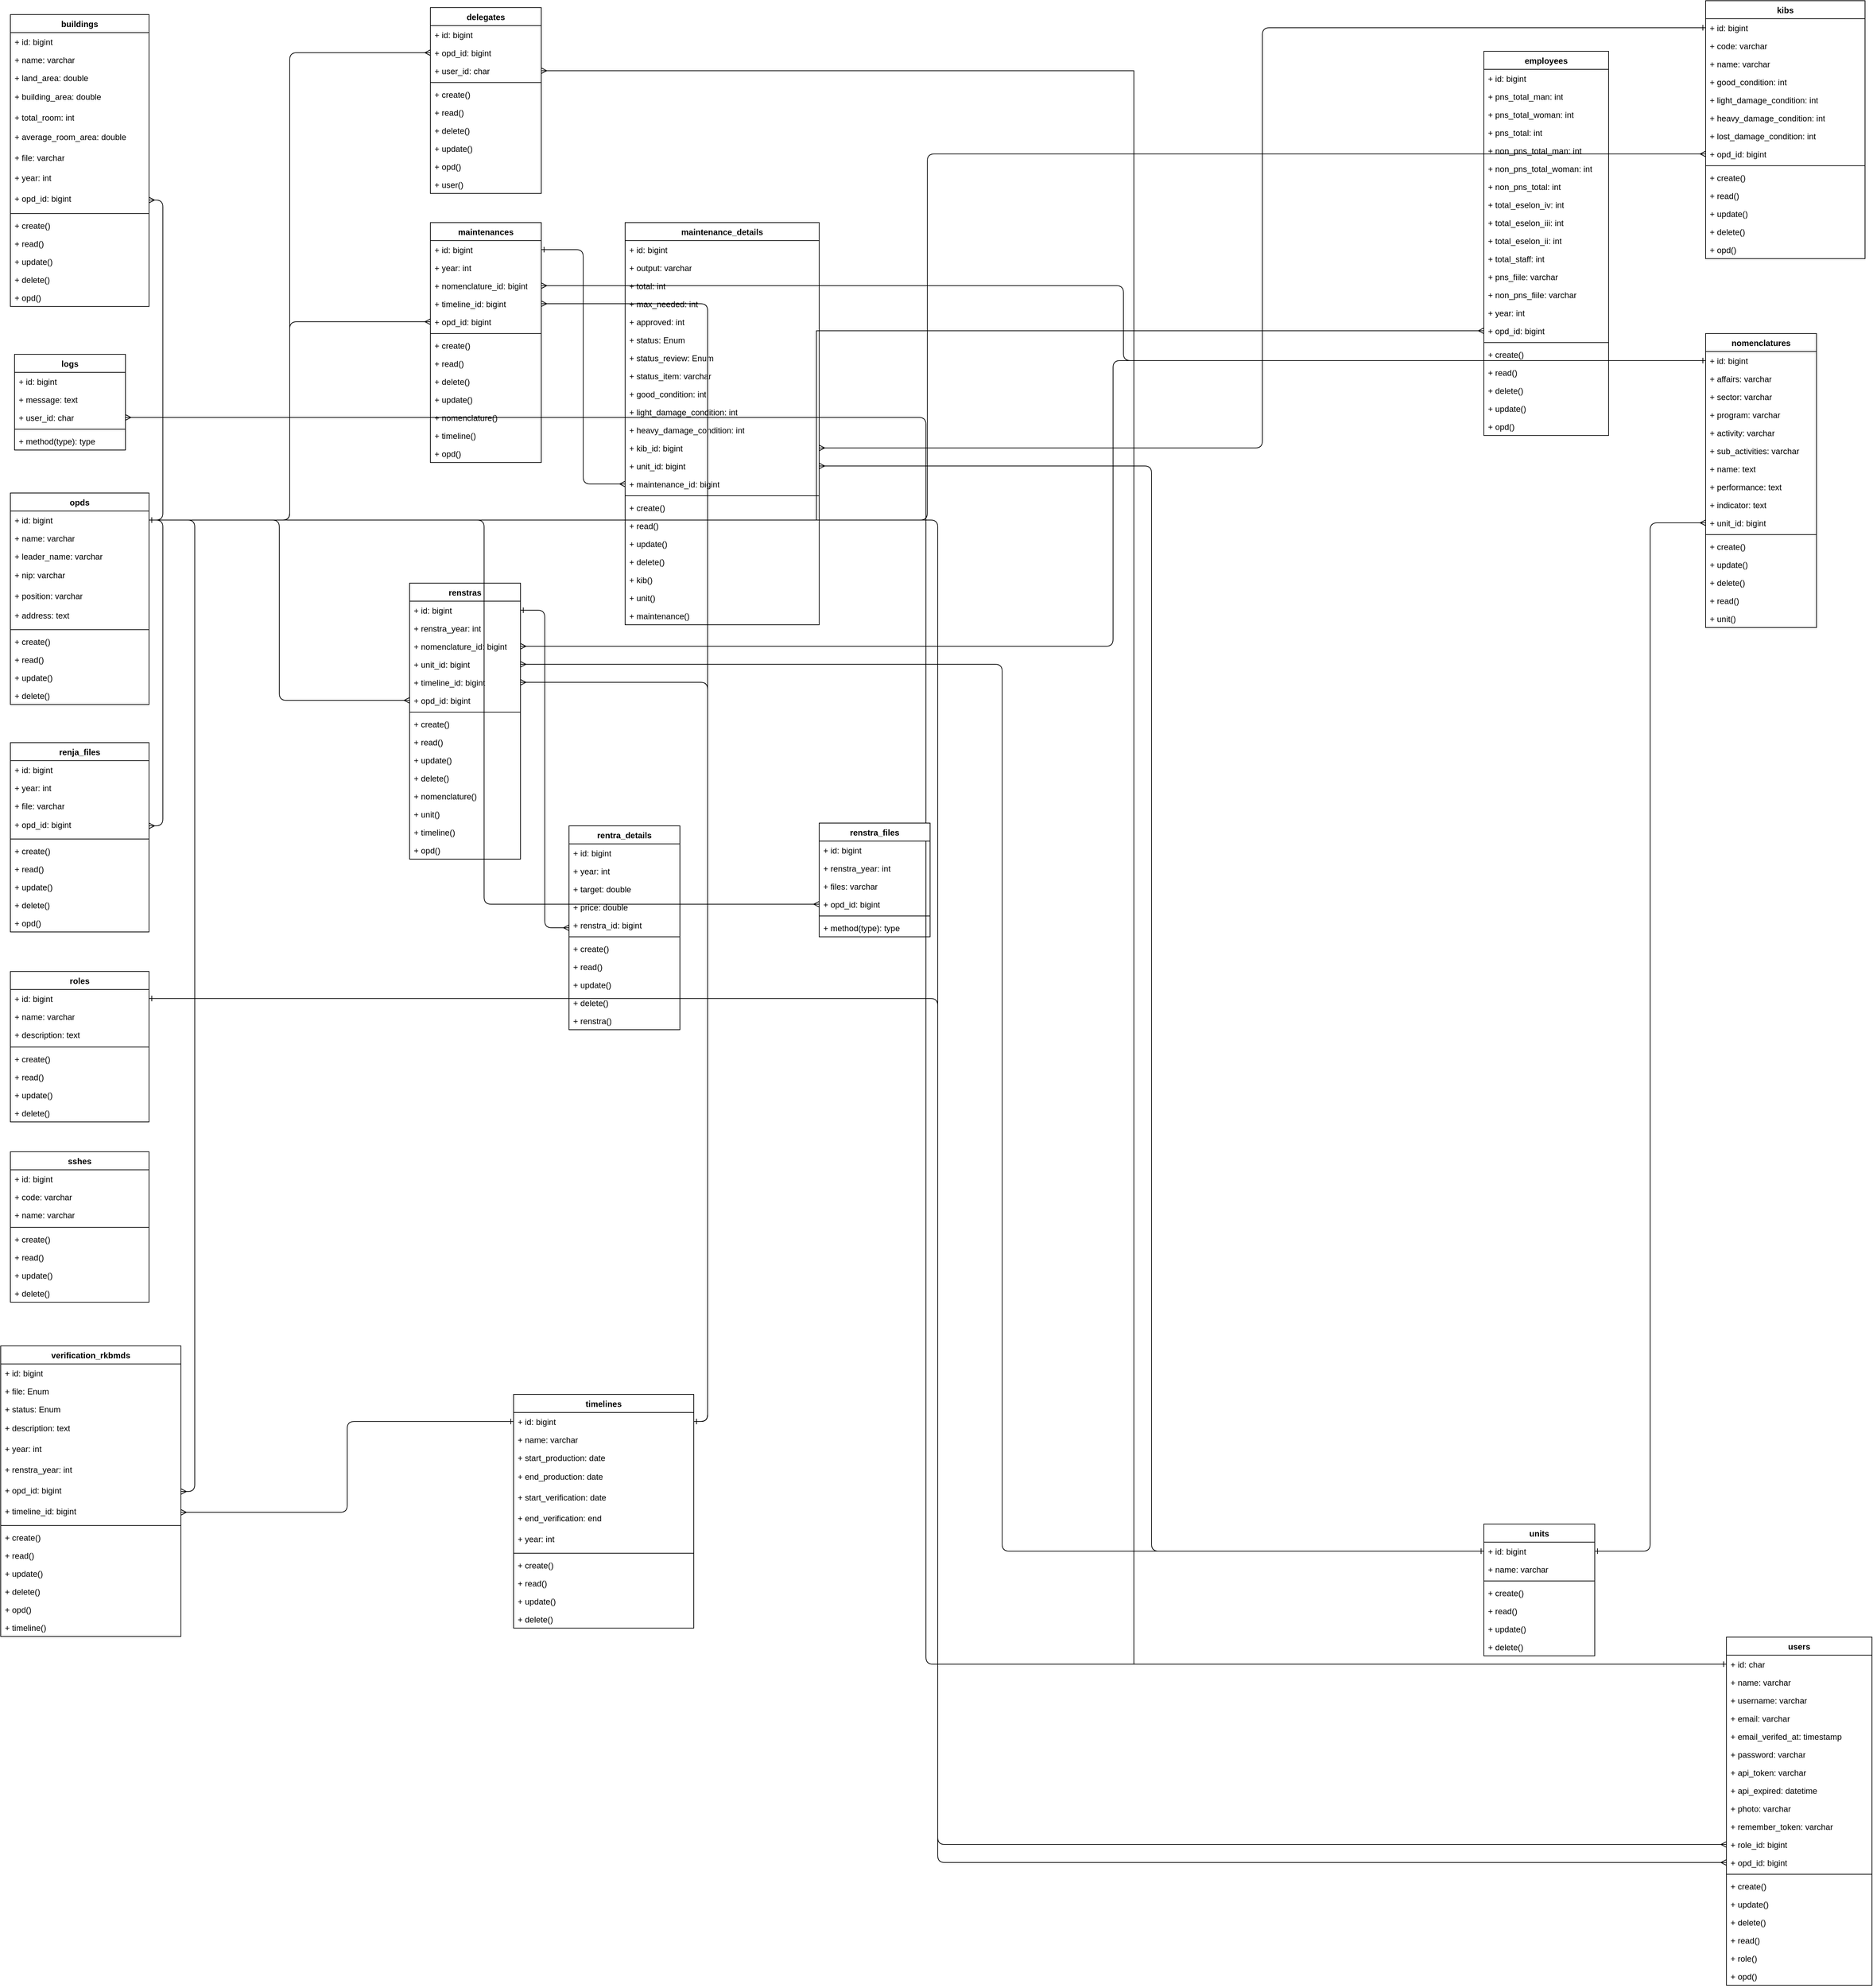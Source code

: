<mxfile version="22.0.2" type="github">
  <diagram id="C5RBs43oDa-KdzZeNtuy" name="Page-1">
    <mxGraphModel dx="674" dy="358" grid="1" gridSize="10" guides="1" tooltips="1" connect="1" arrows="1" fold="1" page="1" pageScale="1" pageWidth="827" pageHeight="1169" math="0" shadow="0">
      <root>
        <mxCell id="WIyWlLk6GJQsqaUBKTNV-0" />
        <mxCell id="WIyWlLk6GJQsqaUBKTNV-1" parent="WIyWlLk6GJQsqaUBKTNV-0" />
        <mxCell id="cxCwAPkjFY-4UHaUibSn-26" value="opds" style="swimlane;fontStyle=1;align=center;verticalAlign=top;childLayout=stackLayout;horizontal=1;startSize=26;horizontalStack=0;resizeParent=1;resizeParentMax=0;resizeLast=0;collapsible=1;marginBottom=0;whiteSpace=wrap;html=1;" vertex="1" parent="WIyWlLk6GJQsqaUBKTNV-1">
          <mxGeometry x="214" y="1120" width="200" height="305" as="geometry" />
        </mxCell>
        <mxCell id="cxCwAPkjFY-4UHaUibSn-27" value="+ id: bigint" style="text;strokeColor=none;fillColor=none;align=left;verticalAlign=top;spacingLeft=4;spacingRight=4;overflow=hidden;rotatable=0;points=[[0,0.5],[1,0.5]];portConstraint=eastwest;whiteSpace=wrap;html=1;" vertex="1" parent="cxCwAPkjFY-4UHaUibSn-26">
          <mxGeometry y="26" width="200" height="26" as="geometry" />
        </mxCell>
        <mxCell id="cxCwAPkjFY-4UHaUibSn-28" value="+ name: varchar" style="text;strokeColor=none;fillColor=none;align=left;verticalAlign=top;spacingLeft=4;spacingRight=4;overflow=hidden;rotatable=0;points=[[0,0.5],[1,0.5]];portConstraint=eastwest;whiteSpace=wrap;html=1;" vertex="1" parent="cxCwAPkjFY-4UHaUibSn-26">
          <mxGeometry y="52" width="200" height="26" as="geometry" />
        </mxCell>
        <mxCell id="cxCwAPkjFY-4UHaUibSn-29" value="+ leader_name: varchar" style="text;strokeColor=none;fillColor=none;align=left;verticalAlign=top;spacingLeft=4;spacingRight=4;overflow=hidden;rotatable=0;points=[[0,0.5],[1,0.5]];portConstraint=eastwest;whiteSpace=wrap;html=1;" vertex="1" parent="cxCwAPkjFY-4UHaUibSn-26">
          <mxGeometry y="78" width="200" height="27" as="geometry" />
        </mxCell>
        <mxCell id="cxCwAPkjFY-4UHaUibSn-30" value="+ nip: varchar" style="text;strokeColor=none;fillColor=none;align=left;verticalAlign=top;spacingLeft=4;spacingRight=4;overflow=hidden;rotatable=0;points=[[0,0.5],[1,0.5]];portConstraint=eastwest;whiteSpace=wrap;html=1;" vertex="1" parent="cxCwAPkjFY-4UHaUibSn-26">
          <mxGeometry y="105" width="200" height="30" as="geometry" />
        </mxCell>
        <mxCell id="cxCwAPkjFY-4UHaUibSn-31" value="+ position: varchar" style="text;strokeColor=none;fillColor=none;align=left;verticalAlign=top;spacingLeft=4;spacingRight=4;overflow=hidden;rotatable=0;points=[[0,0.5],[1,0.5]];portConstraint=eastwest;whiteSpace=wrap;html=1;" vertex="1" parent="cxCwAPkjFY-4UHaUibSn-26">
          <mxGeometry y="135" width="200" height="28" as="geometry" />
        </mxCell>
        <mxCell id="cxCwAPkjFY-4UHaUibSn-32" value="+ address: text" style="text;strokeColor=none;fillColor=none;align=left;verticalAlign=top;spacingLeft=4;spacingRight=4;overflow=hidden;rotatable=0;points=[[0,0.5],[1,0.5]];portConstraint=eastwest;whiteSpace=wrap;html=1;" vertex="1" parent="cxCwAPkjFY-4UHaUibSn-26">
          <mxGeometry y="163" width="200" height="30" as="geometry" />
        </mxCell>
        <mxCell id="cxCwAPkjFY-4UHaUibSn-36" value="" style="line;strokeWidth=1;fillColor=none;align=left;verticalAlign=middle;spacingTop=-1;spacingLeft=3;spacingRight=3;rotatable=0;labelPosition=right;points=[];portConstraint=eastwest;strokeColor=inherit;" vertex="1" parent="cxCwAPkjFY-4UHaUibSn-26">
          <mxGeometry y="193" width="200" height="8" as="geometry" />
        </mxCell>
        <mxCell id="cxCwAPkjFY-4UHaUibSn-37" value="+ create()" style="text;strokeColor=none;fillColor=none;align=left;verticalAlign=top;spacingLeft=4;spacingRight=4;overflow=hidden;rotatable=0;points=[[0,0.5],[1,0.5]];portConstraint=eastwest;whiteSpace=wrap;html=1;" vertex="1" parent="cxCwAPkjFY-4UHaUibSn-26">
          <mxGeometry y="201" width="200" height="26" as="geometry" />
        </mxCell>
        <mxCell id="cxCwAPkjFY-4UHaUibSn-38" value="+ read()" style="text;strokeColor=none;fillColor=none;align=left;verticalAlign=top;spacingLeft=4;spacingRight=4;overflow=hidden;rotatable=0;points=[[0,0.5],[1,0.5]];portConstraint=eastwest;whiteSpace=wrap;html=1;" vertex="1" parent="cxCwAPkjFY-4UHaUibSn-26">
          <mxGeometry y="227" width="200" height="26" as="geometry" />
        </mxCell>
        <mxCell id="cxCwAPkjFY-4UHaUibSn-39" value="+ update()" style="text;strokeColor=none;fillColor=none;align=left;verticalAlign=top;spacingLeft=4;spacingRight=4;overflow=hidden;rotatable=0;points=[[0,0.5],[1,0.5]];portConstraint=eastwest;whiteSpace=wrap;html=1;" vertex="1" parent="cxCwAPkjFY-4UHaUibSn-26">
          <mxGeometry y="253" width="200" height="26" as="geometry" />
        </mxCell>
        <mxCell id="cxCwAPkjFY-4UHaUibSn-40" value="+ delete()" style="text;strokeColor=none;fillColor=none;align=left;verticalAlign=top;spacingLeft=4;spacingRight=4;overflow=hidden;rotatable=0;points=[[0,0.5],[1,0.5]];portConstraint=eastwest;whiteSpace=wrap;html=1;" vertex="1" parent="cxCwAPkjFY-4UHaUibSn-26">
          <mxGeometry y="279" width="200" height="26" as="geometry" />
        </mxCell>
        <mxCell id="cxCwAPkjFY-4UHaUibSn-42" style="edgeStyle=orthogonalEdgeStyle;orthogonalLoop=1;jettySize=auto;html=1;exitX=1;exitY=0.5;exitDx=0;exitDy=0;entryX=1;entryY=0.5;entryDx=0;entryDy=0;endArrow=ERone;endFill=0;rounded=1;startArrow=ERmany;startFill=0;" edge="1" parent="WIyWlLk6GJQsqaUBKTNV-1" source="cxCwAPkjFY-4UHaUibSn-20" target="cxCwAPkjFY-4UHaUibSn-27">
          <mxGeometry relative="1" as="geometry" />
        </mxCell>
        <mxCell id="cxCwAPkjFY-4UHaUibSn-43" value="renja_files" style="swimlane;fontStyle=1;align=center;verticalAlign=top;childLayout=stackLayout;horizontal=1;startSize=26;horizontalStack=0;resizeParent=1;resizeParentMax=0;resizeLast=0;collapsible=1;marginBottom=0;whiteSpace=wrap;html=1;" vertex="1" parent="WIyWlLk6GJQsqaUBKTNV-1">
          <mxGeometry x="214" y="1480" width="200" height="273" as="geometry" />
        </mxCell>
        <mxCell id="cxCwAPkjFY-4UHaUibSn-44" value="+ id: bigint" style="text;strokeColor=none;fillColor=none;align=left;verticalAlign=top;spacingLeft=4;spacingRight=4;overflow=hidden;rotatable=0;points=[[0,0.5],[1,0.5]];portConstraint=eastwest;whiteSpace=wrap;html=1;" vertex="1" parent="cxCwAPkjFY-4UHaUibSn-43">
          <mxGeometry y="26" width="200" height="26" as="geometry" />
        </mxCell>
        <mxCell id="cxCwAPkjFY-4UHaUibSn-45" value="+ year: int" style="text;strokeColor=none;fillColor=none;align=left;verticalAlign=top;spacingLeft=4;spacingRight=4;overflow=hidden;rotatable=0;points=[[0,0.5],[1,0.5]];portConstraint=eastwest;whiteSpace=wrap;html=1;" vertex="1" parent="cxCwAPkjFY-4UHaUibSn-43">
          <mxGeometry y="52" width="200" height="26" as="geometry" />
        </mxCell>
        <mxCell id="cxCwAPkjFY-4UHaUibSn-46" value="+ file: varchar" style="text;strokeColor=none;fillColor=none;align=left;verticalAlign=top;spacingLeft=4;spacingRight=4;overflow=hidden;rotatable=0;points=[[0,0.5],[1,0.5]];portConstraint=eastwest;whiteSpace=wrap;html=1;" vertex="1" parent="cxCwAPkjFY-4UHaUibSn-43">
          <mxGeometry y="78" width="200" height="27" as="geometry" />
        </mxCell>
        <mxCell id="cxCwAPkjFY-4UHaUibSn-47" value="+ opd_id: bigint" style="text;strokeColor=none;fillColor=none;align=left;verticalAlign=top;spacingLeft=4;spacingRight=4;overflow=hidden;rotatable=0;points=[[0,0.5],[1,0.5]];portConstraint=eastwest;whiteSpace=wrap;html=1;" vertex="1" parent="cxCwAPkjFY-4UHaUibSn-43">
          <mxGeometry y="105" width="200" height="30" as="geometry" />
        </mxCell>
        <mxCell id="cxCwAPkjFY-4UHaUibSn-50" value="" style="line;strokeWidth=1;fillColor=none;align=left;verticalAlign=middle;spacingTop=-1;spacingLeft=3;spacingRight=3;rotatable=0;labelPosition=right;points=[];portConstraint=eastwest;strokeColor=inherit;" vertex="1" parent="cxCwAPkjFY-4UHaUibSn-43">
          <mxGeometry y="135" width="200" height="8" as="geometry" />
        </mxCell>
        <mxCell id="cxCwAPkjFY-4UHaUibSn-51" value="+ create()" style="text;strokeColor=none;fillColor=none;align=left;verticalAlign=top;spacingLeft=4;spacingRight=4;overflow=hidden;rotatable=0;points=[[0,0.5],[1,0.5]];portConstraint=eastwest;whiteSpace=wrap;html=1;" vertex="1" parent="cxCwAPkjFY-4UHaUibSn-43">
          <mxGeometry y="143" width="200" height="26" as="geometry" />
        </mxCell>
        <mxCell id="cxCwAPkjFY-4UHaUibSn-52" value="+ read()" style="text;strokeColor=none;fillColor=none;align=left;verticalAlign=top;spacingLeft=4;spacingRight=4;overflow=hidden;rotatable=0;points=[[0,0.5],[1,0.5]];portConstraint=eastwest;whiteSpace=wrap;html=1;" vertex="1" parent="cxCwAPkjFY-4UHaUibSn-43">
          <mxGeometry y="169" width="200" height="26" as="geometry" />
        </mxCell>
        <mxCell id="cxCwAPkjFY-4UHaUibSn-53" value="+ update()" style="text;strokeColor=none;fillColor=none;align=left;verticalAlign=top;spacingLeft=4;spacingRight=4;overflow=hidden;rotatable=0;points=[[0,0.5],[1,0.5]];portConstraint=eastwest;whiteSpace=wrap;html=1;" vertex="1" parent="cxCwAPkjFY-4UHaUibSn-43">
          <mxGeometry y="195" width="200" height="26" as="geometry" />
        </mxCell>
        <mxCell id="cxCwAPkjFY-4UHaUibSn-54" value="+ delete()" style="text;strokeColor=none;fillColor=none;align=left;verticalAlign=top;spacingLeft=4;spacingRight=4;overflow=hidden;rotatable=0;points=[[0,0.5],[1,0.5]];portConstraint=eastwest;whiteSpace=wrap;html=1;" vertex="1" parent="cxCwAPkjFY-4UHaUibSn-43">
          <mxGeometry y="221" width="200" height="26" as="geometry" />
        </mxCell>
        <mxCell id="cxCwAPkjFY-4UHaUibSn-56" value="+ opd()" style="text;strokeColor=none;fillColor=none;align=left;verticalAlign=top;spacingLeft=4;spacingRight=4;overflow=hidden;rotatable=0;points=[[0,0.5],[1,0.5]];portConstraint=eastwest;whiteSpace=wrap;html=1;" vertex="1" parent="cxCwAPkjFY-4UHaUibSn-43">
          <mxGeometry y="247" width="200" height="26" as="geometry" />
        </mxCell>
        <mxCell id="cxCwAPkjFY-4UHaUibSn-55" style="edgeStyle=orthogonalEdgeStyle;rounded=1;orthogonalLoop=1;jettySize=auto;html=1;exitX=1;exitY=0.5;exitDx=0;exitDy=0;entryX=1;entryY=0.5;entryDx=0;entryDy=0;endArrow=ERone;endFill=0;targetPortConstraint=none;startArrow=ERmany;startFill=0;" edge="1" parent="WIyWlLk6GJQsqaUBKTNV-1" source="cxCwAPkjFY-4UHaUibSn-47" target="cxCwAPkjFY-4UHaUibSn-27">
          <mxGeometry relative="1" as="geometry" />
        </mxCell>
        <mxCell id="cxCwAPkjFY-4UHaUibSn-58" value="verification_rkbmds" style="swimlane;fontStyle=1;align=center;verticalAlign=top;childLayout=stackLayout;horizontal=1;startSize=26;horizontalStack=0;resizeParent=1;resizeParentMax=0;resizeLast=0;collapsible=1;marginBottom=0;whiteSpace=wrap;html=1;" vertex="1" parent="WIyWlLk6GJQsqaUBKTNV-1">
          <mxGeometry x="200" y="2350" width="260" height="419" as="geometry" />
        </mxCell>
        <mxCell id="cxCwAPkjFY-4UHaUibSn-59" value="+ id: bigint" style="text;strokeColor=none;fillColor=none;align=left;verticalAlign=top;spacingLeft=4;spacingRight=4;overflow=hidden;rotatable=0;points=[[0,0.5],[1,0.5]];portConstraint=eastwest;whiteSpace=wrap;html=1;" vertex="1" parent="cxCwAPkjFY-4UHaUibSn-58">
          <mxGeometry y="26" width="260" height="26" as="geometry" />
        </mxCell>
        <mxCell id="cxCwAPkjFY-4UHaUibSn-60" value="+ file: Enum" style="text;strokeColor=none;fillColor=none;align=left;verticalAlign=top;spacingLeft=4;spacingRight=4;overflow=hidden;rotatable=0;points=[[0,0.5],[1,0.5]];portConstraint=eastwest;whiteSpace=wrap;html=1;" vertex="1" parent="cxCwAPkjFY-4UHaUibSn-58">
          <mxGeometry y="52" width="260" height="26" as="geometry" />
        </mxCell>
        <mxCell id="cxCwAPkjFY-4UHaUibSn-61" value="+ status: Enum" style="text;strokeColor=none;fillColor=none;align=left;verticalAlign=top;spacingLeft=4;spacingRight=4;overflow=hidden;rotatable=0;points=[[0,0.5],[1,0.5]];portConstraint=eastwest;whiteSpace=wrap;html=1;" vertex="1" parent="cxCwAPkjFY-4UHaUibSn-58">
          <mxGeometry y="78" width="260" height="27" as="geometry" />
        </mxCell>
        <mxCell id="cxCwAPkjFY-4UHaUibSn-72" value="+ description: text" style="text;strokeColor=none;fillColor=none;align=left;verticalAlign=top;spacingLeft=4;spacingRight=4;overflow=hidden;rotatable=0;points=[[0,0.5],[1,0.5]];portConstraint=eastwest;whiteSpace=wrap;html=1;" vertex="1" parent="cxCwAPkjFY-4UHaUibSn-58">
          <mxGeometry y="105" width="260" height="30" as="geometry" />
        </mxCell>
        <mxCell id="cxCwAPkjFY-4UHaUibSn-71" value="+ year: int" style="text;strokeColor=none;fillColor=none;align=left;verticalAlign=top;spacingLeft=4;spacingRight=4;overflow=hidden;rotatable=0;points=[[0,0.5],[1,0.5]];portConstraint=eastwest;whiteSpace=wrap;html=1;" vertex="1" parent="cxCwAPkjFY-4UHaUibSn-58">
          <mxGeometry y="135" width="260" height="30" as="geometry" />
        </mxCell>
        <mxCell id="cxCwAPkjFY-4UHaUibSn-70" value="+ renstra_year: int" style="text;strokeColor=none;fillColor=none;align=left;verticalAlign=top;spacingLeft=4;spacingRight=4;overflow=hidden;rotatable=0;points=[[0,0.5],[1,0.5]];portConstraint=eastwest;whiteSpace=wrap;html=1;" vertex="1" parent="cxCwAPkjFY-4UHaUibSn-58">
          <mxGeometry y="165" width="260" height="30" as="geometry" />
        </mxCell>
        <mxCell id="cxCwAPkjFY-4UHaUibSn-62" value="+ opd_id: bigint" style="text;strokeColor=none;fillColor=none;align=left;verticalAlign=top;spacingLeft=4;spacingRight=4;overflow=hidden;rotatable=0;points=[[0,0.5],[1,0.5]];portConstraint=eastwest;whiteSpace=wrap;html=1;" vertex="1" parent="cxCwAPkjFY-4UHaUibSn-58">
          <mxGeometry y="195" width="260" height="30" as="geometry" />
        </mxCell>
        <mxCell id="cxCwAPkjFY-4UHaUibSn-69" value="+ timeline_id: bigint" style="text;strokeColor=none;fillColor=none;align=left;verticalAlign=top;spacingLeft=4;spacingRight=4;overflow=hidden;rotatable=0;points=[[0,0.5],[1,0.5]];portConstraint=eastwest;whiteSpace=wrap;html=1;" vertex="1" parent="cxCwAPkjFY-4UHaUibSn-58">
          <mxGeometry y="225" width="260" height="30" as="geometry" />
        </mxCell>
        <mxCell id="cxCwAPkjFY-4UHaUibSn-63" value="" style="line;strokeWidth=1;fillColor=none;align=left;verticalAlign=middle;spacingTop=-1;spacingLeft=3;spacingRight=3;rotatable=0;labelPosition=right;points=[];portConstraint=eastwest;strokeColor=inherit;" vertex="1" parent="cxCwAPkjFY-4UHaUibSn-58">
          <mxGeometry y="255" width="260" height="8" as="geometry" />
        </mxCell>
        <mxCell id="cxCwAPkjFY-4UHaUibSn-64" value="+ create()" style="text;strokeColor=none;fillColor=none;align=left;verticalAlign=top;spacingLeft=4;spacingRight=4;overflow=hidden;rotatable=0;points=[[0,0.5],[1,0.5]];portConstraint=eastwest;whiteSpace=wrap;html=1;" vertex="1" parent="cxCwAPkjFY-4UHaUibSn-58">
          <mxGeometry y="263" width="260" height="26" as="geometry" />
        </mxCell>
        <mxCell id="cxCwAPkjFY-4UHaUibSn-65" value="+ read()" style="text;strokeColor=none;fillColor=none;align=left;verticalAlign=top;spacingLeft=4;spacingRight=4;overflow=hidden;rotatable=0;points=[[0,0.5],[1,0.5]];portConstraint=eastwest;whiteSpace=wrap;html=1;" vertex="1" parent="cxCwAPkjFY-4UHaUibSn-58">
          <mxGeometry y="289" width="260" height="26" as="geometry" />
        </mxCell>
        <mxCell id="cxCwAPkjFY-4UHaUibSn-66" value="+ update()" style="text;strokeColor=none;fillColor=none;align=left;verticalAlign=top;spacingLeft=4;spacingRight=4;overflow=hidden;rotatable=0;points=[[0,0.5],[1,0.5]];portConstraint=eastwest;whiteSpace=wrap;html=1;" vertex="1" parent="cxCwAPkjFY-4UHaUibSn-58">
          <mxGeometry y="315" width="260" height="26" as="geometry" />
        </mxCell>
        <mxCell id="cxCwAPkjFY-4UHaUibSn-67" value="+ delete()" style="text;strokeColor=none;fillColor=none;align=left;verticalAlign=top;spacingLeft=4;spacingRight=4;overflow=hidden;rotatable=0;points=[[0,0.5],[1,0.5]];portConstraint=eastwest;whiteSpace=wrap;html=1;" vertex="1" parent="cxCwAPkjFY-4UHaUibSn-58">
          <mxGeometry y="341" width="260" height="26" as="geometry" />
        </mxCell>
        <mxCell id="cxCwAPkjFY-4UHaUibSn-68" value="+ opd()" style="text;strokeColor=none;fillColor=none;align=left;verticalAlign=top;spacingLeft=4;spacingRight=4;overflow=hidden;rotatable=0;points=[[0,0.5],[1,0.5]];portConstraint=eastwest;whiteSpace=wrap;html=1;" vertex="1" parent="cxCwAPkjFY-4UHaUibSn-58">
          <mxGeometry y="367" width="260" height="26" as="geometry" />
        </mxCell>
        <mxCell id="cxCwAPkjFY-4UHaUibSn-73" value="+ timeline()" style="text;strokeColor=none;fillColor=none;align=left;verticalAlign=top;spacingLeft=4;spacingRight=4;overflow=hidden;rotatable=0;points=[[0,0.5],[1,0.5]];portConstraint=eastwest;whiteSpace=wrap;html=1;" vertex="1" parent="cxCwAPkjFY-4UHaUibSn-58">
          <mxGeometry y="393" width="260" height="26" as="geometry" />
        </mxCell>
        <mxCell id="cxCwAPkjFY-4UHaUibSn-75" style="edgeStyle=orthogonalEdgeStyle;rounded=1;orthogonalLoop=1;jettySize=auto;html=1;exitX=1;exitY=0.5;exitDx=0;exitDy=0;entryX=1;entryY=0.5;entryDx=0;entryDy=0;endArrow=ERone;endFill=0;startArrow=ERmany;startFill=0;" edge="1" parent="WIyWlLk6GJQsqaUBKTNV-1" source="cxCwAPkjFY-4UHaUibSn-62" target="cxCwAPkjFY-4UHaUibSn-27">
          <mxGeometry relative="1" as="geometry" />
        </mxCell>
        <mxCell id="cxCwAPkjFY-4UHaUibSn-92" style="edgeStyle=orthogonalEdgeStyle;rounded=1;orthogonalLoop=1;jettySize=auto;html=1;exitX=1;exitY=0.5;exitDx=0;exitDy=0;entryX=0;entryY=0.5;entryDx=0;entryDy=0;endArrow=ERone;endFill=0;startArrow=ERmany;startFill=0;" edge="1" parent="WIyWlLk6GJQsqaUBKTNV-1" source="cxCwAPkjFY-4UHaUibSn-69" target="cxCwAPkjFY-4UHaUibSn-77">
          <mxGeometry relative="1" as="geometry" />
        </mxCell>
        <mxCell id="cxCwAPkjFY-4UHaUibSn-93" value="roles" style="swimlane;fontStyle=1;align=center;verticalAlign=top;childLayout=stackLayout;horizontal=1;startSize=26;horizontalStack=0;resizeParent=1;resizeParentMax=0;resizeLast=0;collapsible=1;marginBottom=0;whiteSpace=wrap;html=1;" vertex="1" parent="WIyWlLk6GJQsqaUBKTNV-1">
          <mxGeometry x="214" y="1810" width="200" height="217" as="geometry" />
        </mxCell>
        <mxCell id="cxCwAPkjFY-4UHaUibSn-94" value="+ id: bigint" style="text;strokeColor=none;fillColor=none;align=left;verticalAlign=top;spacingLeft=4;spacingRight=4;overflow=hidden;rotatable=0;points=[[0,0.5],[1,0.5]];portConstraint=eastwest;whiteSpace=wrap;html=1;" vertex="1" parent="cxCwAPkjFY-4UHaUibSn-93">
          <mxGeometry y="26" width="200" height="26" as="geometry" />
        </mxCell>
        <mxCell id="cxCwAPkjFY-4UHaUibSn-95" value="+ name: varchar" style="text;strokeColor=none;fillColor=none;align=left;verticalAlign=top;spacingLeft=4;spacingRight=4;overflow=hidden;rotatable=0;points=[[0,0.5],[1,0.5]];portConstraint=eastwest;whiteSpace=wrap;html=1;" vertex="1" parent="cxCwAPkjFY-4UHaUibSn-93">
          <mxGeometry y="52" width="200" height="26" as="geometry" />
        </mxCell>
        <mxCell id="cxCwAPkjFY-4UHaUibSn-96" value="+ description: text" style="text;strokeColor=none;fillColor=none;align=left;verticalAlign=top;spacingLeft=4;spacingRight=4;overflow=hidden;rotatable=0;points=[[0,0.5],[1,0.5]];portConstraint=eastwest;whiteSpace=wrap;html=1;" vertex="1" parent="cxCwAPkjFY-4UHaUibSn-93">
          <mxGeometry y="78" width="200" height="27" as="geometry" />
        </mxCell>
        <mxCell id="cxCwAPkjFY-4UHaUibSn-98" value="" style="line;strokeWidth=1;fillColor=none;align=left;verticalAlign=middle;spacingTop=-1;spacingLeft=3;spacingRight=3;rotatable=0;labelPosition=right;points=[];portConstraint=eastwest;strokeColor=inherit;" vertex="1" parent="cxCwAPkjFY-4UHaUibSn-93">
          <mxGeometry y="105" width="200" height="8" as="geometry" />
        </mxCell>
        <mxCell id="cxCwAPkjFY-4UHaUibSn-99" value="+ create()" style="text;strokeColor=none;fillColor=none;align=left;verticalAlign=top;spacingLeft=4;spacingRight=4;overflow=hidden;rotatable=0;points=[[0,0.5],[1,0.5]];portConstraint=eastwest;whiteSpace=wrap;html=1;" vertex="1" parent="cxCwAPkjFY-4UHaUibSn-93">
          <mxGeometry y="113" width="200" height="26" as="geometry" />
        </mxCell>
        <mxCell id="cxCwAPkjFY-4UHaUibSn-100" value="+ read()" style="text;strokeColor=none;fillColor=none;align=left;verticalAlign=top;spacingLeft=4;spacingRight=4;overflow=hidden;rotatable=0;points=[[0,0.5],[1,0.5]];portConstraint=eastwest;whiteSpace=wrap;html=1;" vertex="1" parent="cxCwAPkjFY-4UHaUibSn-93">
          <mxGeometry y="139" width="200" height="26" as="geometry" />
        </mxCell>
        <mxCell id="cxCwAPkjFY-4UHaUibSn-101" value="+ update()" style="text;strokeColor=none;fillColor=none;align=left;verticalAlign=top;spacingLeft=4;spacingRight=4;overflow=hidden;rotatable=0;points=[[0,0.5],[1,0.5]];portConstraint=eastwest;whiteSpace=wrap;html=1;" vertex="1" parent="cxCwAPkjFY-4UHaUibSn-93">
          <mxGeometry y="165" width="200" height="26" as="geometry" />
        </mxCell>
        <mxCell id="cxCwAPkjFY-4UHaUibSn-102" value="+ delete()" style="text;strokeColor=none;fillColor=none;align=left;verticalAlign=top;spacingLeft=4;spacingRight=4;overflow=hidden;rotatable=0;points=[[0,0.5],[1,0.5]];portConstraint=eastwest;whiteSpace=wrap;html=1;" vertex="1" parent="cxCwAPkjFY-4UHaUibSn-93">
          <mxGeometry y="191" width="200" height="26" as="geometry" />
        </mxCell>
        <mxCell id="cxCwAPkjFY-4UHaUibSn-76" value="timelines" style="swimlane;fontStyle=1;align=center;verticalAlign=top;childLayout=stackLayout;horizontal=1;startSize=26;horizontalStack=0;resizeParent=1;resizeParentMax=0;resizeLast=0;collapsible=1;marginBottom=0;whiteSpace=wrap;html=1;" vertex="1" parent="WIyWlLk6GJQsqaUBKTNV-1">
          <mxGeometry x="940" y="2420" width="260" height="337" as="geometry" />
        </mxCell>
        <mxCell id="cxCwAPkjFY-4UHaUibSn-77" value="+ id: bigint" style="text;strokeColor=none;fillColor=none;align=left;verticalAlign=top;spacingLeft=4;spacingRight=4;overflow=hidden;rotatable=0;points=[[0,0.5],[1,0.5]];portConstraint=eastwest;whiteSpace=wrap;html=1;" vertex="1" parent="cxCwAPkjFY-4UHaUibSn-76">
          <mxGeometry y="26" width="260" height="26" as="geometry" />
        </mxCell>
        <mxCell id="cxCwAPkjFY-4UHaUibSn-78" value="+ name: varchar" style="text;strokeColor=none;fillColor=none;align=left;verticalAlign=top;spacingLeft=4;spacingRight=4;overflow=hidden;rotatable=0;points=[[0,0.5],[1,0.5]];portConstraint=eastwest;whiteSpace=wrap;html=1;" vertex="1" parent="cxCwAPkjFY-4UHaUibSn-76">
          <mxGeometry y="52" width="260" height="26" as="geometry" />
        </mxCell>
        <mxCell id="cxCwAPkjFY-4UHaUibSn-79" value="+ start_production: date" style="text;strokeColor=none;fillColor=none;align=left;verticalAlign=top;spacingLeft=4;spacingRight=4;overflow=hidden;rotatable=0;points=[[0,0.5],[1,0.5]];portConstraint=eastwest;whiteSpace=wrap;html=1;" vertex="1" parent="cxCwAPkjFY-4UHaUibSn-76">
          <mxGeometry y="78" width="260" height="27" as="geometry" />
        </mxCell>
        <mxCell id="cxCwAPkjFY-4UHaUibSn-80" value="+ end_production: date" style="text;strokeColor=none;fillColor=none;align=left;verticalAlign=top;spacingLeft=4;spacingRight=4;overflow=hidden;rotatable=0;points=[[0,0.5],[1,0.5]];portConstraint=eastwest;whiteSpace=wrap;html=1;" vertex="1" parent="cxCwAPkjFY-4UHaUibSn-76">
          <mxGeometry y="105" width="260" height="30" as="geometry" />
        </mxCell>
        <mxCell id="cxCwAPkjFY-4UHaUibSn-81" value="+ start_verification: date" style="text;strokeColor=none;fillColor=none;align=left;verticalAlign=top;spacingLeft=4;spacingRight=4;overflow=hidden;rotatable=0;points=[[0,0.5],[1,0.5]];portConstraint=eastwest;whiteSpace=wrap;html=1;" vertex="1" parent="cxCwAPkjFY-4UHaUibSn-76">
          <mxGeometry y="135" width="260" height="30" as="geometry" />
        </mxCell>
        <mxCell id="cxCwAPkjFY-4UHaUibSn-82" value="+ end_verification: end" style="text;strokeColor=none;fillColor=none;align=left;verticalAlign=top;spacingLeft=4;spacingRight=4;overflow=hidden;rotatable=0;points=[[0,0.5],[1,0.5]];portConstraint=eastwest;whiteSpace=wrap;html=1;" vertex="1" parent="cxCwAPkjFY-4UHaUibSn-76">
          <mxGeometry y="165" width="260" height="30" as="geometry" />
        </mxCell>
        <mxCell id="cxCwAPkjFY-4UHaUibSn-83" value="+ year: int" style="text;strokeColor=none;fillColor=none;align=left;verticalAlign=top;spacingLeft=4;spacingRight=4;overflow=hidden;rotatable=0;points=[[0,0.5],[1,0.5]];portConstraint=eastwest;whiteSpace=wrap;html=1;" vertex="1" parent="cxCwAPkjFY-4UHaUibSn-76">
          <mxGeometry y="195" width="260" height="30" as="geometry" />
        </mxCell>
        <mxCell id="cxCwAPkjFY-4UHaUibSn-85" value="" style="line;strokeWidth=1;fillColor=none;align=left;verticalAlign=middle;spacingTop=-1;spacingLeft=3;spacingRight=3;rotatable=0;labelPosition=right;points=[];portConstraint=eastwest;strokeColor=inherit;" vertex="1" parent="cxCwAPkjFY-4UHaUibSn-76">
          <mxGeometry y="225" width="260" height="8" as="geometry" />
        </mxCell>
        <mxCell id="cxCwAPkjFY-4UHaUibSn-86" value="+ create()" style="text;strokeColor=none;fillColor=none;align=left;verticalAlign=top;spacingLeft=4;spacingRight=4;overflow=hidden;rotatable=0;points=[[0,0.5],[1,0.5]];portConstraint=eastwest;whiteSpace=wrap;html=1;" vertex="1" parent="cxCwAPkjFY-4UHaUibSn-76">
          <mxGeometry y="233" width="260" height="26" as="geometry" />
        </mxCell>
        <mxCell id="cxCwAPkjFY-4UHaUibSn-87" value="+ read()" style="text;strokeColor=none;fillColor=none;align=left;verticalAlign=top;spacingLeft=4;spacingRight=4;overflow=hidden;rotatable=0;points=[[0,0.5],[1,0.5]];portConstraint=eastwest;whiteSpace=wrap;html=1;" vertex="1" parent="cxCwAPkjFY-4UHaUibSn-76">
          <mxGeometry y="259" width="260" height="26" as="geometry" />
        </mxCell>
        <mxCell id="cxCwAPkjFY-4UHaUibSn-88" value="+ update()" style="text;strokeColor=none;fillColor=none;align=left;verticalAlign=top;spacingLeft=4;spacingRight=4;overflow=hidden;rotatable=0;points=[[0,0.5],[1,0.5]];portConstraint=eastwest;whiteSpace=wrap;html=1;" vertex="1" parent="cxCwAPkjFY-4UHaUibSn-76">
          <mxGeometry y="285" width="260" height="26" as="geometry" />
        </mxCell>
        <mxCell id="cxCwAPkjFY-4UHaUibSn-89" value="+ delete()" style="text;strokeColor=none;fillColor=none;align=left;verticalAlign=top;spacingLeft=4;spacingRight=4;overflow=hidden;rotatable=0;points=[[0,0.5],[1,0.5]];portConstraint=eastwest;whiteSpace=wrap;html=1;" vertex="1" parent="cxCwAPkjFY-4UHaUibSn-76">
          <mxGeometry y="311" width="260" height="26" as="geometry" />
        </mxCell>
        <mxCell id="cxCwAPkjFY-4UHaUibSn-104" value="sshes" style="swimlane;fontStyle=1;align=center;verticalAlign=top;childLayout=stackLayout;horizontal=1;startSize=26;horizontalStack=0;resizeParent=1;resizeParentMax=0;resizeLast=0;collapsible=1;marginBottom=0;whiteSpace=wrap;html=1;" vertex="1" parent="WIyWlLk6GJQsqaUBKTNV-1">
          <mxGeometry x="214" y="2070" width="200" height="217" as="geometry" />
        </mxCell>
        <mxCell id="cxCwAPkjFY-4UHaUibSn-105" value="+ id: bigint" style="text;strokeColor=none;fillColor=none;align=left;verticalAlign=top;spacingLeft=4;spacingRight=4;overflow=hidden;rotatable=0;points=[[0,0.5],[1,0.5]];portConstraint=eastwest;whiteSpace=wrap;html=1;" vertex="1" parent="cxCwAPkjFY-4UHaUibSn-104">
          <mxGeometry y="26" width="200" height="26" as="geometry" />
        </mxCell>
        <mxCell id="cxCwAPkjFY-4UHaUibSn-106" value="+ code: varchar" style="text;strokeColor=none;fillColor=none;align=left;verticalAlign=top;spacingLeft=4;spacingRight=4;overflow=hidden;rotatable=0;points=[[0,0.5],[1,0.5]];portConstraint=eastwest;whiteSpace=wrap;html=1;" vertex="1" parent="cxCwAPkjFY-4UHaUibSn-104">
          <mxGeometry y="52" width="200" height="26" as="geometry" />
        </mxCell>
        <mxCell id="cxCwAPkjFY-4UHaUibSn-107" value="+ name: varchar" style="text;strokeColor=none;fillColor=none;align=left;verticalAlign=top;spacingLeft=4;spacingRight=4;overflow=hidden;rotatable=0;points=[[0,0.5],[1,0.5]];portConstraint=eastwest;whiteSpace=wrap;html=1;" vertex="1" parent="cxCwAPkjFY-4UHaUibSn-104">
          <mxGeometry y="78" width="200" height="27" as="geometry" />
        </mxCell>
        <mxCell id="cxCwAPkjFY-4UHaUibSn-108" value="" style="line;strokeWidth=1;fillColor=none;align=left;verticalAlign=middle;spacingTop=-1;spacingLeft=3;spacingRight=3;rotatable=0;labelPosition=right;points=[];portConstraint=eastwest;strokeColor=inherit;" vertex="1" parent="cxCwAPkjFY-4UHaUibSn-104">
          <mxGeometry y="105" width="200" height="8" as="geometry" />
        </mxCell>
        <mxCell id="cxCwAPkjFY-4UHaUibSn-109" value="+ create()" style="text;strokeColor=none;fillColor=none;align=left;verticalAlign=top;spacingLeft=4;spacingRight=4;overflow=hidden;rotatable=0;points=[[0,0.5],[1,0.5]];portConstraint=eastwest;whiteSpace=wrap;html=1;" vertex="1" parent="cxCwAPkjFY-4UHaUibSn-104">
          <mxGeometry y="113" width="200" height="26" as="geometry" />
        </mxCell>
        <mxCell id="cxCwAPkjFY-4UHaUibSn-110" value="+ read()" style="text;strokeColor=none;fillColor=none;align=left;verticalAlign=top;spacingLeft=4;spacingRight=4;overflow=hidden;rotatable=0;points=[[0,0.5],[1,0.5]];portConstraint=eastwest;whiteSpace=wrap;html=1;" vertex="1" parent="cxCwAPkjFY-4UHaUibSn-104">
          <mxGeometry y="139" width="200" height="26" as="geometry" />
        </mxCell>
        <mxCell id="cxCwAPkjFY-4UHaUibSn-111" value="+ update()" style="text;strokeColor=none;fillColor=none;align=left;verticalAlign=top;spacingLeft=4;spacingRight=4;overflow=hidden;rotatable=0;points=[[0,0.5],[1,0.5]];portConstraint=eastwest;whiteSpace=wrap;html=1;" vertex="1" parent="cxCwAPkjFY-4UHaUibSn-104">
          <mxGeometry y="165" width="200" height="26" as="geometry" />
        </mxCell>
        <mxCell id="cxCwAPkjFY-4UHaUibSn-112" value="+ delete()" style="text;strokeColor=none;fillColor=none;align=left;verticalAlign=top;spacingLeft=4;spacingRight=4;overflow=hidden;rotatable=0;points=[[0,0.5],[1,0.5]];portConstraint=eastwest;whiteSpace=wrap;html=1;" vertex="1" parent="cxCwAPkjFY-4UHaUibSn-104">
          <mxGeometry y="191" width="200" height="26" as="geometry" />
        </mxCell>
        <mxCell id="cxCwAPkjFY-4UHaUibSn-127" style="edgeStyle=orthogonalEdgeStyle;rounded=1;orthogonalLoop=1;jettySize=auto;html=1;exitX=0;exitY=0.5;exitDx=0;exitDy=0;entryX=1;entryY=0.5;entryDx=0;entryDy=0;startArrow=ERmany;startFill=0;endArrow=ERone;endFill=0;" edge="1" parent="WIyWlLk6GJQsqaUBKTNV-1" source="cxCwAPkjFY-4UHaUibSn-119" target="cxCwAPkjFY-4UHaUibSn-27">
          <mxGeometry relative="1" as="geometry" />
        </mxCell>
        <mxCell id="cxCwAPkjFY-4UHaUibSn-0" value="buildings" style="swimlane;fontStyle=1;align=center;verticalAlign=top;childLayout=stackLayout;horizontal=1;startSize=26;horizontalStack=0;resizeParent=1;resizeParentMax=0;resizeLast=0;collapsible=1;marginBottom=0;whiteSpace=wrap;html=1;" vertex="1" parent="WIyWlLk6GJQsqaUBKTNV-1">
          <mxGeometry x="214" y="430" width="200" height="421" as="geometry" />
        </mxCell>
        <mxCell id="cxCwAPkjFY-4UHaUibSn-1" value="+ id: bigint" style="text;strokeColor=none;fillColor=none;align=left;verticalAlign=top;spacingLeft=4;spacingRight=4;overflow=hidden;rotatable=0;points=[[0,0.5],[1,0.5]];portConstraint=eastwest;whiteSpace=wrap;html=1;" vertex="1" parent="cxCwAPkjFY-4UHaUibSn-0">
          <mxGeometry y="26" width="200" height="26" as="geometry" />
        </mxCell>
        <mxCell id="cxCwAPkjFY-4UHaUibSn-4" value="+ name: varchar" style="text;strokeColor=none;fillColor=none;align=left;verticalAlign=top;spacingLeft=4;spacingRight=4;overflow=hidden;rotatable=0;points=[[0,0.5],[1,0.5]];portConstraint=eastwest;whiteSpace=wrap;html=1;" vertex="1" parent="cxCwAPkjFY-4UHaUibSn-0">
          <mxGeometry y="52" width="200" height="26" as="geometry" />
        </mxCell>
        <mxCell id="cxCwAPkjFY-4UHaUibSn-14" value="+ land_area: double" style="text;strokeColor=none;fillColor=none;align=left;verticalAlign=top;spacingLeft=4;spacingRight=4;overflow=hidden;rotatable=0;points=[[0,0.5],[1,0.5]];portConstraint=eastwest;whiteSpace=wrap;html=1;" vertex="1" parent="cxCwAPkjFY-4UHaUibSn-0">
          <mxGeometry y="78" width="200" height="27" as="geometry" />
        </mxCell>
        <mxCell id="cxCwAPkjFY-4UHaUibSn-17" value="+ building_area: double" style="text;strokeColor=none;fillColor=none;align=left;verticalAlign=top;spacingLeft=4;spacingRight=4;overflow=hidden;rotatable=0;points=[[0,0.5],[1,0.5]];portConstraint=eastwest;whiteSpace=wrap;html=1;" vertex="1" parent="cxCwAPkjFY-4UHaUibSn-0">
          <mxGeometry y="105" width="200" height="30" as="geometry" />
        </mxCell>
        <mxCell id="cxCwAPkjFY-4UHaUibSn-15" value="+ total_room: int" style="text;strokeColor=none;fillColor=none;align=left;verticalAlign=top;spacingLeft=4;spacingRight=4;overflow=hidden;rotatable=0;points=[[0,0.5],[1,0.5]];portConstraint=eastwest;whiteSpace=wrap;html=1;" vertex="1" parent="cxCwAPkjFY-4UHaUibSn-0">
          <mxGeometry y="135" width="200" height="28" as="geometry" />
        </mxCell>
        <mxCell id="cxCwAPkjFY-4UHaUibSn-16" value="+ average_room_area: double" style="text;strokeColor=none;fillColor=none;align=left;verticalAlign=top;spacingLeft=4;spacingRight=4;overflow=hidden;rotatable=0;points=[[0,0.5],[1,0.5]];portConstraint=eastwest;whiteSpace=wrap;html=1;" vertex="1" parent="cxCwAPkjFY-4UHaUibSn-0">
          <mxGeometry y="163" width="200" height="30" as="geometry" />
        </mxCell>
        <mxCell id="cxCwAPkjFY-4UHaUibSn-18" value="+ file: varchar" style="text;strokeColor=none;fillColor=none;align=left;verticalAlign=top;spacingLeft=4;spacingRight=4;overflow=hidden;rotatable=0;points=[[0,0.5],[1,0.5]];portConstraint=eastwest;whiteSpace=wrap;html=1;" vertex="1" parent="cxCwAPkjFY-4UHaUibSn-0">
          <mxGeometry y="193" width="200" height="29" as="geometry" />
        </mxCell>
        <mxCell id="cxCwAPkjFY-4UHaUibSn-19" value="+ year: int" style="text;strokeColor=none;fillColor=none;align=left;verticalAlign=top;spacingLeft=4;spacingRight=4;overflow=hidden;rotatable=0;points=[[0,0.5],[1,0.5]];portConstraint=eastwest;whiteSpace=wrap;html=1;" vertex="1" parent="cxCwAPkjFY-4UHaUibSn-0">
          <mxGeometry y="222" width="200" height="30" as="geometry" />
        </mxCell>
        <mxCell id="cxCwAPkjFY-4UHaUibSn-20" value="+ opd_id: bigint" style="text;strokeColor=none;fillColor=none;align=left;verticalAlign=top;spacingLeft=4;spacingRight=4;overflow=hidden;rotatable=0;points=[[0,0.5],[1,0.5]];portConstraint=eastwest;whiteSpace=wrap;html=1;" vertex="1" parent="cxCwAPkjFY-4UHaUibSn-0">
          <mxGeometry y="252" width="200" height="31" as="geometry" />
        </mxCell>
        <mxCell id="cxCwAPkjFY-4UHaUibSn-2" value="" style="line;strokeWidth=1;fillColor=none;align=left;verticalAlign=middle;spacingTop=-1;spacingLeft=3;spacingRight=3;rotatable=0;labelPosition=right;points=[];portConstraint=eastwest;strokeColor=inherit;" vertex="1" parent="cxCwAPkjFY-4UHaUibSn-0">
          <mxGeometry y="283" width="200" height="8" as="geometry" />
        </mxCell>
        <mxCell id="cxCwAPkjFY-4UHaUibSn-3" value="+ create()" style="text;strokeColor=none;fillColor=none;align=left;verticalAlign=top;spacingLeft=4;spacingRight=4;overflow=hidden;rotatable=0;points=[[0,0.5],[1,0.5]];portConstraint=eastwest;whiteSpace=wrap;html=1;" vertex="1" parent="cxCwAPkjFY-4UHaUibSn-0">
          <mxGeometry y="291" width="200" height="26" as="geometry" />
        </mxCell>
        <mxCell id="cxCwAPkjFY-4UHaUibSn-23" value="+ read()" style="text;strokeColor=none;fillColor=none;align=left;verticalAlign=top;spacingLeft=4;spacingRight=4;overflow=hidden;rotatable=0;points=[[0,0.5],[1,0.5]];portConstraint=eastwest;whiteSpace=wrap;html=1;" vertex="1" parent="cxCwAPkjFY-4UHaUibSn-0">
          <mxGeometry y="317" width="200" height="26" as="geometry" />
        </mxCell>
        <mxCell id="cxCwAPkjFY-4UHaUibSn-22" value="+ update()" style="text;strokeColor=none;fillColor=none;align=left;verticalAlign=top;spacingLeft=4;spacingRight=4;overflow=hidden;rotatable=0;points=[[0,0.5],[1,0.5]];portConstraint=eastwest;whiteSpace=wrap;html=1;" vertex="1" parent="cxCwAPkjFY-4UHaUibSn-0">
          <mxGeometry y="343" width="200" height="26" as="geometry" />
        </mxCell>
        <mxCell id="cxCwAPkjFY-4UHaUibSn-24" value="+ delete()" style="text;strokeColor=none;fillColor=none;align=left;verticalAlign=top;spacingLeft=4;spacingRight=4;overflow=hidden;rotatable=0;points=[[0,0.5],[1,0.5]];portConstraint=eastwest;whiteSpace=wrap;html=1;" vertex="1" parent="cxCwAPkjFY-4UHaUibSn-0">
          <mxGeometry y="369" width="200" height="26" as="geometry" />
        </mxCell>
        <mxCell id="cxCwAPkjFY-4UHaUibSn-25" value="+ opd()" style="text;strokeColor=none;fillColor=none;align=left;verticalAlign=top;spacingLeft=4;spacingRight=4;overflow=hidden;rotatable=0;points=[[0,0.5],[1,0.5]];portConstraint=eastwest;whiteSpace=wrap;html=1;" vertex="1" parent="cxCwAPkjFY-4UHaUibSn-0">
          <mxGeometry y="395" width="200" height="26" as="geometry" />
        </mxCell>
        <mxCell id="cxCwAPkjFY-4UHaUibSn-115" value="delegates" style="swimlane;fontStyle=1;align=center;verticalAlign=top;childLayout=stackLayout;horizontal=1;startSize=26;horizontalStack=0;resizeParent=1;resizeParentMax=0;resizeLast=0;collapsible=1;marginBottom=0;whiteSpace=wrap;html=1;" vertex="1" parent="WIyWlLk6GJQsqaUBKTNV-1">
          <mxGeometry x="820" y="420" width="160" height="268" as="geometry" />
        </mxCell>
        <mxCell id="cxCwAPkjFY-4UHaUibSn-116" value="+ id: bigint" style="text;strokeColor=none;fillColor=none;align=left;verticalAlign=top;spacingLeft=4;spacingRight=4;overflow=hidden;rotatable=0;points=[[0,0.5],[1,0.5]];portConstraint=eastwest;whiteSpace=wrap;html=1;" vertex="1" parent="cxCwAPkjFY-4UHaUibSn-115">
          <mxGeometry y="26" width="160" height="26" as="geometry" />
        </mxCell>
        <mxCell id="cxCwAPkjFY-4UHaUibSn-119" value="+ opd_id: bigint" style="text;strokeColor=none;fillColor=none;align=left;verticalAlign=top;spacingLeft=4;spacingRight=4;overflow=hidden;rotatable=0;points=[[0,0.5],[1,0.5]];portConstraint=eastwest;whiteSpace=wrap;html=1;" vertex="1" parent="cxCwAPkjFY-4UHaUibSn-115">
          <mxGeometry y="52" width="160" height="26" as="geometry" />
        </mxCell>
        <mxCell id="cxCwAPkjFY-4UHaUibSn-120" value="+ user_id: char" style="text;strokeColor=none;fillColor=none;align=left;verticalAlign=top;spacingLeft=4;spacingRight=4;overflow=hidden;rotatable=0;points=[[0,0.5],[1,0.5]];portConstraint=eastwest;whiteSpace=wrap;html=1;" vertex="1" parent="cxCwAPkjFY-4UHaUibSn-115">
          <mxGeometry y="78" width="160" height="26" as="geometry" />
        </mxCell>
        <mxCell id="cxCwAPkjFY-4UHaUibSn-117" value="" style="line;strokeWidth=1;fillColor=none;align=left;verticalAlign=middle;spacingTop=-1;spacingLeft=3;spacingRight=3;rotatable=0;labelPosition=right;points=[];portConstraint=eastwest;strokeColor=inherit;" vertex="1" parent="cxCwAPkjFY-4UHaUibSn-115">
          <mxGeometry y="104" width="160" height="8" as="geometry" />
        </mxCell>
        <mxCell id="cxCwAPkjFY-4UHaUibSn-118" value="+ create()" style="text;strokeColor=none;fillColor=none;align=left;verticalAlign=top;spacingLeft=4;spacingRight=4;overflow=hidden;rotatable=0;points=[[0,0.5],[1,0.5]];portConstraint=eastwest;whiteSpace=wrap;html=1;" vertex="1" parent="cxCwAPkjFY-4UHaUibSn-115">
          <mxGeometry y="112" width="160" height="26" as="geometry" />
        </mxCell>
        <mxCell id="cxCwAPkjFY-4UHaUibSn-121" value="+ read()" style="text;strokeColor=none;fillColor=none;align=left;verticalAlign=top;spacingLeft=4;spacingRight=4;overflow=hidden;rotatable=0;points=[[0,0.5],[1,0.5]];portConstraint=eastwest;whiteSpace=wrap;html=1;" vertex="1" parent="cxCwAPkjFY-4UHaUibSn-115">
          <mxGeometry y="138" width="160" height="26" as="geometry" />
        </mxCell>
        <mxCell id="cxCwAPkjFY-4UHaUibSn-123" value="+ delete()" style="text;strokeColor=none;fillColor=none;align=left;verticalAlign=top;spacingLeft=4;spacingRight=4;overflow=hidden;rotatable=0;points=[[0,0.5],[1,0.5]];portConstraint=eastwest;whiteSpace=wrap;html=1;" vertex="1" parent="cxCwAPkjFY-4UHaUibSn-115">
          <mxGeometry y="164" width="160" height="26" as="geometry" />
        </mxCell>
        <mxCell id="cxCwAPkjFY-4UHaUibSn-122" value="+ update()" style="text;strokeColor=none;fillColor=none;align=left;verticalAlign=top;spacingLeft=4;spacingRight=4;overflow=hidden;rotatable=0;points=[[0,0.5],[1,0.5]];portConstraint=eastwest;whiteSpace=wrap;html=1;" vertex="1" parent="cxCwAPkjFY-4UHaUibSn-115">
          <mxGeometry y="190" width="160" height="26" as="geometry" />
        </mxCell>
        <mxCell id="cxCwAPkjFY-4UHaUibSn-124" value="+ opd()" style="text;strokeColor=none;fillColor=none;align=left;verticalAlign=top;spacingLeft=4;spacingRight=4;overflow=hidden;rotatable=0;points=[[0,0.5],[1,0.5]];portConstraint=eastwest;whiteSpace=wrap;html=1;" vertex="1" parent="cxCwAPkjFY-4UHaUibSn-115">
          <mxGeometry y="216" width="160" height="26" as="geometry" />
        </mxCell>
        <mxCell id="cxCwAPkjFY-4UHaUibSn-125" value="+ user()" style="text;strokeColor=none;fillColor=none;align=left;verticalAlign=top;spacingLeft=4;spacingRight=4;overflow=hidden;rotatable=0;points=[[0,0.5],[1,0.5]];portConstraint=eastwest;whiteSpace=wrap;html=1;" vertex="1" parent="cxCwAPkjFY-4UHaUibSn-115">
          <mxGeometry y="242" width="160" height="26" as="geometry" />
        </mxCell>
        <mxCell id="cxCwAPkjFY-4UHaUibSn-128" value="maintenances" style="swimlane;fontStyle=1;align=center;verticalAlign=top;childLayout=stackLayout;horizontal=1;startSize=26;horizontalStack=0;resizeParent=1;resizeParentMax=0;resizeLast=0;collapsible=1;marginBottom=0;whiteSpace=wrap;html=1;" vertex="1" parent="WIyWlLk6GJQsqaUBKTNV-1">
          <mxGeometry x="820" y="730" width="160" height="346" as="geometry" />
        </mxCell>
        <mxCell id="cxCwAPkjFY-4UHaUibSn-129" value="+ id: bigint" style="text;strokeColor=none;fillColor=none;align=left;verticalAlign=top;spacingLeft=4;spacingRight=4;overflow=hidden;rotatable=0;points=[[0,0.5],[1,0.5]];portConstraint=eastwest;whiteSpace=wrap;html=1;" vertex="1" parent="cxCwAPkjFY-4UHaUibSn-128">
          <mxGeometry y="26" width="160" height="26" as="geometry" />
        </mxCell>
        <mxCell id="cxCwAPkjFY-4UHaUibSn-130" value="+ year: int" style="text;strokeColor=none;fillColor=none;align=left;verticalAlign=top;spacingLeft=4;spacingRight=4;overflow=hidden;rotatable=0;points=[[0,0.5],[1,0.5]];portConstraint=eastwest;whiteSpace=wrap;html=1;" vertex="1" parent="cxCwAPkjFY-4UHaUibSn-128">
          <mxGeometry y="52" width="160" height="26" as="geometry" />
        </mxCell>
        <mxCell id="cxCwAPkjFY-4UHaUibSn-131" value="+ nomenclature_id: bigint" style="text;strokeColor=none;fillColor=none;align=left;verticalAlign=top;spacingLeft=4;spacingRight=4;overflow=hidden;rotatable=0;points=[[0,0.5],[1,0.5]];portConstraint=eastwest;whiteSpace=wrap;html=1;" vertex="1" parent="cxCwAPkjFY-4UHaUibSn-128">
          <mxGeometry y="78" width="160" height="26" as="geometry" />
        </mxCell>
        <mxCell id="cxCwAPkjFY-4UHaUibSn-139" value="+ timeline_id: bigint" style="text;strokeColor=none;fillColor=none;align=left;verticalAlign=top;spacingLeft=4;spacingRight=4;overflow=hidden;rotatable=0;points=[[0,0.5],[1,0.5]];portConstraint=eastwest;whiteSpace=wrap;html=1;" vertex="1" parent="cxCwAPkjFY-4UHaUibSn-128">
          <mxGeometry y="104" width="160" height="26" as="geometry" />
        </mxCell>
        <mxCell id="cxCwAPkjFY-4UHaUibSn-140" value="+ opd_id: bigint" style="text;strokeColor=none;fillColor=none;align=left;verticalAlign=top;spacingLeft=4;spacingRight=4;overflow=hidden;rotatable=0;points=[[0,0.5],[1,0.5]];portConstraint=eastwest;whiteSpace=wrap;html=1;" vertex="1" parent="cxCwAPkjFY-4UHaUibSn-128">
          <mxGeometry y="130" width="160" height="26" as="geometry" />
        </mxCell>
        <mxCell id="cxCwAPkjFY-4UHaUibSn-132" value="" style="line;strokeWidth=1;fillColor=none;align=left;verticalAlign=middle;spacingTop=-1;spacingLeft=3;spacingRight=3;rotatable=0;labelPosition=right;points=[];portConstraint=eastwest;strokeColor=inherit;" vertex="1" parent="cxCwAPkjFY-4UHaUibSn-128">
          <mxGeometry y="156" width="160" height="8" as="geometry" />
        </mxCell>
        <mxCell id="cxCwAPkjFY-4UHaUibSn-133" value="+ create()" style="text;strokeColor=none;fillColor=none;align=left;verticalAlign=top;spacingLeft=4;spacingRight=4;overflow=hidden;rotatable=0;points=[[0,0.5],[1,0.5]];portConstraint=eastwest;whiteSpace=wrap;html=1;" vertex="1" parent="cxCwAPkjFY-4UHaUibSn-128">
          <mxGeometry y="164" width="160" height="26" as="geometry" />
        </mxCell>
        <mxCell id="cxCwAPkjFY-4UHaUibSn-134" value="+ read()" style="text;strokeColor=none;fillColor=none;align=left;verticalAlign=top;spacingLeft=4;spacingRight=4;overflow=hidden;rotatable=0;points=[[0,0.5],[1,0.5]];portConstraint=eastwest;whiteSpace=wrap;html=1;" vertex="1" parent="cxCwAPkjFY-4UHaUibSn-128">
          <mxGeometry y="190" width="160" height="26" as="geometry" />
        </mxCell>
        <mxCell id="cxCwAPkjFY-4UHaUibSn-135" value="+ delete()" style="text;strokeColor=none;fillColor=none;align=left;verticalAlign=top;spacingLeft=4;spacingRight=4;overflow=hidden;rotatable=0;points=[[0,0.5],[1,0.5]];portConstraint=eastwest;whiteSpace=wrap;html=1;" vertex="1" parent="cxCwAPkjFY-4UHaUibSn-128">
          <mxGeometry y="216" width="160" height="26" as="geometry" />
        </mxCell>
        <mxCell id="cxCwAPkjFY-4UHaUibSn-136" value="+ update()" style="text;strokeColor=none;fillColor=none;align=left;verticalAlign=top;spacingLeft=4;spacingRight=4;overflow=hidden;rotatable=0;points=[[0,0.5],[1,0.5]];portConstraint=eastwest;whiteSpace=wrap;html=1;" vertex="1" parent="cxCwAPkjFY-4UHaUibSn-128">
          <mxGeometry y="242" width="160" height="26" as="geometry" />
        </mxCell>
        <mxCell id="cxCwAPkjFY-4UHaUibSn-138" value="+ nomenclature()" style="text;strokeColor=none;fillColor=none;align=left;verticalAlign=top;spacingLeft=4;spacingRight=4;overflow=hidden;rotatable=0;points=[[0,0.5],[1,0.5]];portConstraint=eastwest;whiteSpace=wrap;html=1;" vertex="1" parent="cxCwAPkjFY-4UHaUibSn-128">
          <mxGeometry y="268" width="160" height="26" as="geometry" />
        </mxCell>
        <mxCell id="cxCwAPkjFY-4UHaUibSn-141" value="+ timeline()" style="text;strokeColor=none;fillColor=none;align=left;verticalAlign=top;spacingLeft=4;spacingRight=4;overflow=hidden;rotatable=0;points=[[0,0.5],[1,0.5]];portConstraint=eastwest;whiteSpace=wrap;html=1;" vertex="1" parent="cxCwAPkjFY-4UHaUibSn-128">
          <mxGeometry y="294" width="160" height="26" as="geometry" />
        </mxCell>
        <mxCell id="cxCwAPkjFY-4UHaUibSn-137" value="+ opd()" style="text;strokeColor=none;fillColor=none;align=left;verticalAlign=top;spacingLeft=4;spacingRight=4;overflow=hidden;rotatable=0;points=[[0,0.5],[1,0.5]];portConstraint=eastwest;whiteSpace=wrap;html=1;" vertex="1" parent="cxCwAPkjFY-4UHaUibSn-128">
          <mxGeometry y="320" width="160" height="26" as="geometry" />
        </mxCell>
        <mxCell id="cxCwAPkjFY-4UHaUibSn-143" style="edgeStyle=orthogonalEdgeStyle;rounded=1;orthogonalLoop=1;jettySize=auto;html=1;exitX=0;exitY=0.5;exitDx=0;exitDy=0;entryX=1;entryY=0.5;entryDx=0;entryDy=0;endArrow=ERone;endFill=0;startArrow=ERmany;startFill=0;" edge="1" parent="WIyWlLk6GJQsqaUBKTNV-1" source="cxCwAPkjFY-4UHaUibSn-140" target="cxCwAPkjFY-4UHaUibSn-27">
          <mxGeometry relative="1" as="geometry" />
        </mxCell>
        <mxCell id="cxCwAPkjFY-4UHaUibSn-145" style="edgeStyle=orthogonalEdgeStyle;rounded=1;orthogonalLoop=1;jettySize=auto;html=1;exitX=1;exitY=0.5;exitDx=0;exitDy=0;entryX=1;entryY=0.5;entryDx=0;entryDy=0;endArrow=ERone;endFill=0;startArrow=ERmany;startFill=0;" edge="1" parent="WIyWlLk6GJQsqaUBKTNV-1" source="cxCwAPkjFY-4UHaUibSn-139" target="cxCwAPkjFY-4UHaUibSn-77">
          <mxGeometry relative="1" as="geometry" />
        </mxCell>
        <mxCell id="cxCwAPkjFY-4UHaUibSn-146" value="nomenclatures" style="swimlane;fontStyle=1;align=center;verticalAlign=top;childLayout=stackLayout;horizontal=1;startSize=26;horizontalStack=0;resizeParent=1;resizeParentMax=0;resizeLast=0;collapsible=1;marginBottom=0;whiteSpace=wrap;html=1;" vertex="1" parent="WIyWlLk6GJQsqaUBKTNV-1">
          <mxGeometry x="2660" y="890" width="160" height="424" as="geometry" />
        </mxCell>
        <mxCell id="cxCwAPkjFY-4UHaUibSn-147" value="+ id: bigint" style="text;strokeColor=none;fillColor=none;align=left;verticalAlign=top;spacingLeft=4;spacingRight=4;overflow=hidden;rotatable=0;points=[[0,0.5],[1,0.5]];portConstraint=eastwest;whiteSpace=wrap;html=1;" vertex="1" parent="cxCwAPkjFY-4UHaUibSn-146">
          <mxGeometry y="26" width="160" height="26" as="geometry" />
        </mxCell>
        <mxCell id="cxCwAPkjFY-4UHaUibSn-148" value="+ affairs: varchar" style="text;strokeColor=none;fillColor=none;align=left;verticalAlign=top;spacingLeft=4;spacingRight=4;overflow=hidden;rotatable=0;points=[[0,0.5],[1,0.5]];portConstraint=eastwest;whiteSpace=wrap;html=1;" vertex="1" parent="cxCwAPkjFY-4UHaUibSn-146">
          <mxGeometry y="52" width="160" height="26" as="geometry" />
        </mxCell>
        <mxCell id="cxCwAPkjFY-4UHaUibSn-149" value="+ sector: varchar" style="text;strokeColor=none;fillColor=none;align=left;verticalAlign=top;spacingLeft=4;spacingRight=4;overflow=hidden;rotatable=0;points=[[0,0.5],[1,0.5]];portConstraint=eastwest;whiteSpace=wrap;html=1;" vertex="1" parent="cxCwAPkjFY-4UHaUibSn-146">
          <mxGeometry y="78" width="160" height="26" as="geometry" />
        </mxCell>
        <mxCell id="cxCwAPkjFY-4UHaUibSn-150" value="+ program: varchar" style="text;strokeColor=none;fillColor=none;align=left;verticalAlign=top;spacingLeft=4;spacingRight=4;overflow=hidden;rotatable=0;points=[[0,0.5],[1,0.5]];portConstraint=eastwest;whiteSpace=wrap;html=1;" vertex="1" parent="cxCwAPkjFY-4UHaUibSn-146">
          <mxGeometry y="104" width="160" height="26" as="geometry" />
        </mxCell>
        <mxCell id="cxCwAPkjFY-4UHaUibSn-151" value="+ activity: varchar" style="text;strokeColor=none;fillColor=none;align=left;verticalAlign=top;spacingLeft=4;spacingRight=4;overflow=hidden;rotatable=0;points=[[0,0.5],[1,0.5]];portConstraint=eastwest;whiteSpace=wrap;html=1;" vertex="1" parent="cxCwAPkjFY-4UHaUibSn-146">
          <mxGeometry y="130" width="160" height="26" as="geometry" />
        </mxCell>
        <mxCell id="cxCwAPkjFY-4UHaUibSn-160" value="+ sub_activities: varchar" style="text;strokeColor=none;fillColor=none;align=left;verticalAlign=top;spacingLeft=4;spacingRight=4;overflow=hidden;rotatable=0;points=[[0,0.5],[1,0.5]];portConstraint=eastwest;whiteSpace=wrap;html=1;" vertex="1" parent="cxCwAPkjFY-4UHaUibSn-146">
          <mxGeometry y="156" width="160" height="26" as="geometry" />
        </mxCell>
        <mxCell id="cxCwAPkjFY-4UHaUibSn-161" value="+ name: text" style="text;strokeColor=none;fillColor=none;align=left;verticalAlign=top;spacingLeft=4;spacingRight=4;overflow=hidden;rotatable=0;points=[[0,0.5],[1,0.5]];portConstraint=eastwest;whiteSpace=wrap;html=1;" vertex="1" parent="cxCwAPkjFY-4UHaUibSn-146">
          <mxGeometry y="182" width="160" height="26" as="geometry" />
        </mxCell>
        <mxCell id="cxCwAPkjFY-4UHaUibSn-162" value="+ performance: text" style="text;strokeColor=none;fillColor=none;align=left;verticalAlign=top;spacingLeft=4;spacingRight=4;overflow=hidden;rotatable=0;points=[[0,0.5],[1,0.5]];portConstraint=eastwest;whiteSpace=wrap;html=1;" vertex="1" parent="cxCwAPkjFY-4UHaUibSn-146">
          <mxGeometry y="208" width="160" height="26" as="geometry" />
        </mxCell>
        <mxCell id="cxCwAPkjFY-4UHaUibSn-163" value="+ indicator: text" style="text;strokeColor=none;fillColor=none;align=left;verticalAlign=top;spacingLeft=4;spacingRight=4;overflow=hidden;rotatable=0;points=[[0,0.5],[1,0.5]];portConstraint=eastwest;whiteSpace=wrap;html=1;" vertex="1" parent="cxCwAPkjFY-4UHaUibSn-146">
          <mxGeometry y="234" width="160" height="26" as="geometry" />
        </mxCell>
        <mxCell id="cxCwAPkjFY-4UHaUibSn-164" value="+ unit_id: bigint" style="text;strokeColor=none;fillColor=none;align=left;verticalAlign=top;spacingLeft=4;spacingRight=4;overflow=hidden;rotatable=0;points=[[0,0.5],[1,0.5]];portConstraint=eastwest;whiteSpace=wrap;html=1;" vertex="1" parent="cxCwAPkjFY-4UHaUibSn-146">
          <mxGeometry y="260" width="160" height="26" as="geometry" />
        </mxCell>
        <mxCell id="cxCwAPkjFY-4UHaUibSn-152" value="" style="line;strokeWidth=1;fillColor=none;align=left;verticalAlign=middle;spacingTop=-1;spacingLeft=3;spacingRight=3;rotatable=0;labelPosition=right;points=[];portConstraint=eastwest;strokeColor=inherit;" vertex="1" parent="cxCwAPkjFY-4UHaUibSn-146">
          <mxGeometry y="286" width="160" height="8" as="geometry" />
        </mxCell>
        <mxCell id="cxCwAPkjFY-4UHaUibSn-165" value="+ create()" style="text;strokeColor=none;fillColor=none;align=left;verticalAlign=top;spacingLeft=4;spacingRight=4;overflow=hidden;rotatable=0;points=[[0,0.5],[1,0.5]];portConstraint=eastwest;whiteSpace=wrap;html=1;" vertex="1" parent="cxCwAPkjFY-4UHaUibSn-146">
          <mxGeometry y="294" width="160" height="26" as="geometry" />
        </mxCell>
        <mxCell id="cxCwAPkjFY-4UHaUibSn-168" value="+ update()" style="text;strokeColor=none;fillColor=none;align=left;verticalAlign=top;spacingLeft=4;spacingRight=4;overflow=hidden;rotatable=0;points=[[0,0.5],[1,0.5]];portConstraint=eastwest;whiteSpace=wrap;html=1;" vertex="1" parent="cxCwAPkjFY-4UHaUibSn-146">
          <mxGeometry y="320" width="160" height="26" as="geometry" />
        </mxCell>
        <mxCell id="cxCwAPkjFY-4UHaUibSn-167" value="+ delete()" style="text;strokeColor=none;fillColor=none;align=left;verticalAlign=top;spacingLeft=4;spacingRight=4;overflow=hidden;rotatable=0;points=[[0,0.5],[1,0.5]];portConstraint=eastwest;whiteSpace=wrap;html=1;" vertex="1" parent="cxCwAPkjFY-4UHaUibSn-146">
          <mxGeometry y="346" width="160" height="26" as="geometry" />
        </mxCell>
        <mxCell id="cxCwAPkjFY-4UHaUibSn-166" value="+ read()" style="text;strokeColor=none;fillColor=none;align=left;verticalAlign=top;spacingLeft=4;spacingRight=4;overflow=hidden;rotatable=0;points=[[0,0.5],[1,0.5]];portConstraint=eastwest;whiteSpace=wrap;html=1;" vertex="1" parent="cxCwAPkjFY-4UHaUibSn-146">
          <mxGeometry y="372" width="160" height="26" as="geometry" />
        </mxCell>
        <mxCell id="cxCwAPkjFY-4UHaUibSn-158" value="+ unit()" style="text;strokeColor=none;fillColor=none;align=left;verticalAlign=top;spacingLeft=4;spacingRight=4;overflow=hidden;rotatable=0;points=[[0,0.5],[1,0.5]];portConstraint=eastwest;whiteSpace=wrap;html=1;" vertex="1" parent="cxCwAPkjFY-4UHaUibSn-146">
          <mxGeometry y="398" width="160" height="26" as="geometry" />
        </mxCell>
        <mxCell id="cxCwAPkjFY-4UHaUibSn-169" style="edgeStyle=orthogonalEdgeStyle;rounded=1;orthogonalLoop=1;jettySize=auto;html=1;exitX=1;exitY=0.5;exitDx=0;exitDy=0;entryX=0;entryY=0.5;entryDx=0;entryDy=0;endArrow=ERone;endFill=0;startArrow=ERmany;startFill=0;" edge="1" parent="WIyWlLk6GJQsqaUBKTNV-1" source="cxCwAPkjFY-4UHaUibSn-131" target="cxCwAPkjFY-4UHaUibSn-147">
          <mxGeometry relative="1" as="geometry" />
        </mxCell>
        <mxCell id="cxCwAPkjFY-4UHaUibSn-170" value="units" style="swimlane;fontStyle=1;align=center;verticalAlign=top;childLayout=stackLayout;horizontal=1;startSize=26;horizontalStack=0;resizeParent=1;resizeParentMax=0;resizeLast=0;collapsible=1;marginBottom=0;whiteSpace=wrap;html=1;" vertex="1" parent="WIyWlLk6GJQsqaUBKTNV-1">
          <mxGeometry x="2340" y="2607" width="160" height="190" as="geometry" />
        </mxCell>
        <mxCell id="cxCwAPkjFY-4UHaUibSn-171" value="+ id: bigint" style="text;strokeColor=none;fillColor=none;align=left;verticalAlign=top;spacingLeft=4;spacingRight=4;overflow=hidden;rotatable=0;points=[[0,0.5],[1,0.5]];portConstraint=eastwest;whiteSpace=wrap;html=1;" vertex="1" parent="cxCwAPkjFY-4UHaUibSn-170">
          <mxGeometry y="26" width="160" height="26" as="geometry" />
        </mxCell>
        <mxCell id="cxCwAPkjFY-4UHaUibSn-174" value="+ name: varchar" style="text;strokeColor=none;fillColor=none;align=left;verticalAlign=top;spacingLeft=4;spacingRight=4;overflow=hidden;rotatable=0;points=[[0,0.5],[1,0.5]];portConstraint=eastwest;whiteSpace=wrap;html=1;" vertex="1" parent="cxCwAPkjFY-4UHaUibSn-170">
          <mxGeometry y="52" width="160" height="26" as="geometry" />
        </mxCell>
        <mxCell id="cxCwAPkjFY-4UHaUibSn-172" value="" style="line;strokeWidth=1;fillColor=none;align=left;verticalAlign=middle;spacingTop=-1;spacingLeft=3;spacingRight=3;rotatable=0;labelPosition=right;points=[];portConstraint=eastwest;strokeColor=inherit;" vertex="1" parent="cxCwAPkjFY-4UHaUibSn-170">
          <mxGeometry y="78" width="160" height="8" as="geometry" />
        </mxCell>
        <mxCell id="cxCwAPkjFY-4UHaUibSn-175" value="+ create()" style="text;strokeColor=none;fillColor=none;align=left;verticalAlign=top;spacingLeft=4;spacingRight=4;overflow=hidden;rotatable=0;points=[[0,0.5],[1,0.5]];portConstraint=eastwest;whiteSpace=wrap;html=1;" vertex="1" parent="cxCwAPkjFY-4UHaUibSn-170">
          <mxGeometry y="86" width="160" height="26" as="geometry" />
        </mxCell>
        <mxCell id="cxCwAPkjFY-4UHaUibSn-176" value="+ read()" style="text;strokeColor=none;fillColor=none;align=left;verticalAlign=top;spacingLeft=4;spacingRight=4;overflow=hidden;rotatable=0;points=[[0,0.5],[1,0.5]];portConstraint=eastwest;whiteSpace=wrap;html=1;" vertex="1" parent="cxCwAPkjFY-4UHaUibSn-170">
          <mxGeometry y="112" width="160" height="26" as="geometry" />
        </mxCell>
        <mxCell id="cxCwAPkjFY-4UHaUibSn-178" value="+ update()" style="text;strokeColor=none;fillColor=none;align=left;verticalAlign=top;spacingLeft=4;spacingRight=4;overflow=hidden;rotatable=0;points=[[0,0.5],[1,0.5]];portConstraint=eastwest;whiteSpace=wrap;html=1;" vertex="1" parent="cxCwAPkjFY-4UHaUibSn-170">
          <mxGeometry y="138" width="160" height="26" as="geometry" />
        </mxCell>
        <mxCell id="cxCwAPkjFY-4UHaUibSn-177" value="+ delete()" style="text;strokeColor=none;fillColor=none;align=left;verticalAlign=top;spacingLeft=4;spacingRight=4;overflow=hidden;rotatable=0;points=[[0,0.5],[1,0.5]];portConstraint=eastwest;whiteSpace=wrap;html=1;" vertex="1" parent="cxCwAPkjFY-4UHaUibSn-170">
          <mxGeometry y="164" width="160" height="26" as="geometry" />
        </mxCell>
        <mxCell id="cxCwAPkjFY-4UHaUibSn-180" style="edgeStyle=orthogonalEdgeStyle;rounded=1;orthogonalLoop=1;jettySize=auto;html=1;exitX=0;exitY=0.5;exitDx=0;exitDy=0;entryX=1;entryY=0.5;entryDx=0;entryDy=0;startArrow=ERmany;startFill=0;endArrow=ERone;endFill=0;" edge="1" parent="WIyWlLk6GJQsqaUBKTNV-1" source="cxCwAPkjFY-4UHaUibSn-164" target="cxCwAPkjFY-4UHaUibSn-171">
          <mxGeometry relative="1" as="geometry" />
        </mxCell>
        <mxCell id="cxCwAPkjFY-4UHaUibSn-181" value="maintenance_details" style="swimlane;fontStyle=1;align=center;verticalAlign=top;childLayout=stackLayout;horizontal=1;startSize=26;horizontalStack=0;resizeParent=1;resizeParentMax=0;resizeLast=0;collapsible=1;marginBottom=0;whiteSpace=wrap;html=1;" vertex="1" parent="WIyWlLk6GJQsqaUBKTNV-1">
          <mxGeometry x="1101" y="730" width="280" height="580" as="geometry" />
        </mxCell>
        <mxCell id="cxCwAPkjFY-4UHaUibSn-182" value="+ id: bigint" style="text;strokeColor=none;fillColor=none;align=left;verticalAlign=top;spacingLeft=4;spacingRight=4;overflow=hidden;rotatable=0;points=[[0,0.5],[1,0.5]];portConstraint=eastwest;whiteSpace=wrap;html=1;" vertex="1" parent="cxCwAPkjFY-4UHaUibSn-181">
          <mxGeometry y="26" width="280" height="26" as="geometry" />
        </mxCell>
        <mxCell id="cxCwAPkjFY-4UHaUibSn-183" value="+ output: varchar" style="text;strokeColor=none;fillColor=none;align=left;verticalAlign=top;spacingLeft=4;spacingRight=4;overflow=hidden;rotatable=0;points=[[0,0.5],[1,0.5]];portConstraint=eastwest;whiteSpace=wrap;html=1;" vertex="1" parent="cxCwAPkjFY-4UHaUibSn-181">
          <mxGeometry y="52" width="280" height="26" as="geometry" />
        </mxCell>
        <mxCell id="cxCwAPkjFY-4UHaUibSn-184" value="+ total: int" style="text;strokeColor=none;fillColor=none;align=left;verticalAlign=top;spacingLeft=4;spacingRight=4;overflow=hidden;rotatable=0;points=[[0,0.5],[1,0.5]];portConstraint=eastwest;whiteSpace=wrap;html=1;" vertex="1" parent="cxCwAPkjFY-4UHaUibSn-181">
          <mxGeometry y="78" width="280" height="26" as="geometry" />
        </mxCell>
        <mxCell id="cxCwAPkjFY-4UHaUibSn-195" value="+ max_needed: int" style="text;strokeColor=none;fillColor=none;align=left;verticalAlign=top;spacingLeft=4;spacingRight=4;overflow=hidden;rotatable=0;points=[[0,0.5],[1,0.5]];portConstraint=eastwest;whiteSpace=wrap;html=1;" vertex="1" parent="cxCwAPkjFY-4UHaUibSn-181">
          <mxGeometry y="104" width="280" height="26" as="geometry" />
        </mxCell>
        <mxCell id="cxCwAPkjFY-4UHaUibSn-185" value="+ approved: int" style="text;strokeColor=none;fillColor=none;align=left;verticalAlign=top;spacingLeft=4;spacingRight=4;overflow=hidden;rotatable=0;points=[[0,0.5],[1,0.5]];portConstraint=eastwest;whiteSpace=wrap;html=1;" vertex="1" parent="cxCwAPkjFY-4UHaUibSn-181">
          <mxGeometry y="130" width="280" height="26" as="geometry" />
        </mxCell>
        <mxCell id="cxCwAPkjFY-4UHaUibSn-186" value="+ status: Enum" style="text;strokeColor=none;fillColor=none;align=left;verticalAlign=top;spacingLeft=4;spacingRight=4;overflow=hidden;rotatable=0;points=[[0,0.5],[1,0.5]];portConstraint=eastwest;whiteSpace=wrap;html=1;" vertex="1" parent="cxCwAPkjFY-4UHaUibSn-181">
          <mxGeometry y="156" width="280" height="26" as="geometry" />
        </mxCell>
        <mxCell id="cxCwAPkjFY-4UHaUibSn-196" value="+ status_review: Enum" style="text;strokeColor=none;fillColor=none;align=left;verticalAlign=top;spacingLeft=4;spacingRight=4;overflow=hidden;rotatable=0;points=[[0,0.5],[1,0.5]];portConstraint=eastwest;whiteSpace=wrap;html=1;" vertex="1" parent="cxCwAPkjFY-4UHaUibSn-181">
          <mxGeometry y="182" width="280" height="26" as="geometry" />
        </mxCell>
        <mxCell id="cxCwAPkjFY-4UHaUibSn-197" value="+ status_item: varchar" style="text;strokeColor=none;fillColor=none;align=left;verticalAlign=top;spacingLeft=4;spacingRight=4;overflow=hidden;rotatable=0;points=[[0,0.5],[1,0.5]];portConstraint=eastwest;whiteSpace=wrap;html=1;" vertex="1" parent="cxCwAPkjFY-4UHaUibSn-181">
          <mxGeometry y="208" width="280" height="26" as="geometry" />
        </mxCell>
        <mxCell id="cxCwAPkjFY-4UHaUibSn-198" value="+ good_condition: int" style="text;strokeColor=none;fillColor=none;align=left;verticalAlign=top;spacingLeft=4;spacingRight=4;overflow=hidden;rotatable=0;points=[[0,0.5],[1,0.5]];portConstraint=eastwest;whiteSpace=wrap;html=1;" vertex="1" parent="cxCwAPkjFY-4UHaUibSn-181">
          <mxGeometry y="234" width="280" height="26" as="geometry" />
        </mxCell>
        <mxCell id="cxCwAPkjFY-4UHaUibSn-200" value="+ light_damage_condition: int" style="text;strokeColor=none;fillColor=none;align=left;verticalAlign=top;spacingLeft=4;spacingRight=4;overflow=hidden;rotatable=0;points=[[0,0.5],[1,0.5]];portConstraint=eastwest;whiteSpace=wrap;html=1;" vertex="1" parent="cxCwAPkjFY-4UHaUibSn-181">
          <mxGeometry y="260" width="280" height="26" as="geometry" />
        </mxCell>
        <mxCell id="cxCwAPkjFY-4UHaUibSn-199" value="+ heavy_damage_condition: int" style="text;strokeColor=none;fillColor=none;align=left;verticalAlign=top;spacingLeft=4;spacingRight=4;overflow=hidden;rotatable=0;points=[[0,0.5],[1,0.5]];portConstraint=eastwest;whiteSpace=wrap;html=1;" vertex="1" parent="cxCwAPkjFY-4UHaUibSn-181">
          <mxGeometry y="286" width="280" height="26" as="geometry" />
        </mxCell>
        <mxCell id="cxCwAPkjFY-4UHaUibSn-201" value="+ kib_id: bigint" style="text;strokeColor=none;fillColor=none;align=left;verticalAlign=top;spacingLeft=4;spacingRight=4;overflow=hidden;rotatable=0;points=[[0,0.5],[1,0.5]];portConstraint=eastwest;whiteSpace=wrap;html=1;" vertex="1" parent="cxCwAPkjFY-4UHaUibSn-181">
          <mxGeometry y="312" width="280" height="26" as="geometry" />
        </mxCell>
        <mxCell id="cxCwAPkjFY-4UHaUibSn-202" value="+ unit_id: bigint" style="text;strokeColor=none;fillColor=none;align=left;verticalAlign=top;spacingLeft=4;spacingRight=4;overflow=hidden;rotatable=0;points=[[0,0.5],[1,0.5]];portConstraint=eastwest;whiteSpace=wrap;html=1;" vertex="1" parent="cxCwAPkjFY-4UHaUibSn-181">
          <mxGeometry y="338" width="280" height="26" as="geometry" />
        </mxCell>
        <mxCell id="cxCwAPkjFY-4UHaUibSn-204" value="+ maintenance_id: bigint" style="text;strokeColor=none;fillColor=none;align=left;verticalAlign=top;spacingLeft=4;spacingRight=4;overflow=hidden;rotatable=0;points=[[0,0.5],[1,0.5]];portConstraint=eastwest;whiteSpace=wrap;html=1;" vertex="1" parent="cxCwAPkjFY-4UHaUibSn-181">
          <mxGeometry y="364" width="280" height="26" as="geometry" />
        </mxCell>
        <mxCell id="cxCwAPkjFY-4UHaUibSn-187" value="" style="line;strokeWidth=1;fillColor=none;align=left;verticalAlign=middle;spacingTop=-1;spacingLeft=3;spacingRight=3;rotatable=0;labelPosition=right;points=[];portConstraint=eastwest;strokeColor=inherit;" vertex="1" parent="cxCwAPkjFY-4UHaUibSn-181">
          <mxGeometry y="390" width="280" height="8" as="geometry" />
        </mxCell>
        <mxCell id="cxCwAPkjFY-4UHaUibSn-188" value="+ create()" style="text;strokeColor=none;fillColor=none;align=left;verticalAlign=top;spacingLeft=4;spacingRight=4;overflow=hidden;rotatable=0;points=[[0,0.5],[1,0.5]];portConstraint=eastwest;whiteSpace=wrap;html=1;" vertex="1" parent="cxCwAPkjFY-4UHaUibSn-181">
          <mxGeometry y="398" width="280" height="26" as="geometry" />
        </mxCell>
        <mxCell id="cxCwAPkjFY-4UHaUibSn-189" value="+ read()" style="text;strokeColor=none;fillColor=none;align=left;verticalAlign=top;spacingLeft=4;spacingRight=4;overflow=hidden;rotatable=0;points=[[0,0.5],[1,0.5]];portConstraint=eastwest;whiteSpace=wrap;html=1;" vertex="1" parent="cxCwAPkjFY-4UHaUibSn-181">
          <mxGeometry y="424" width="280" height="26" as="geometry" />
        </mxCell>
        <mxCell id="cxCwAPkjFY-4UHaUibSn-191" value="+ update()" style="text;strokeColor=none;fillColor=none;align=left;verticalAlign=top;spacingLeft=4;spacingRight=4;overflow=hidden;rotatable=0;points=[[0,0.5],[1,0.5]];portConstraint=eastwest;whiteSpace=wrap;html=1;" vertex="1" parent="cxCwAPkjFY-4UHaUibSn-181">
          <mxGeometry y="450" width="280" height="26" as="geometry" />
        </mxCell>
        <mxCell id="cxCwAPkjFY-4UHaUibSn-190" value="+ delete()" style="text;strokeColor=none;fillColor=none;align=left;verticalAlign=top;spacingLeft=4;spacingRight=4;overflow=hidden;rotatable=0;points=[[0,0.5],[1,0.5]];portConstraint=eastwest;whiteSpace=wrap;html=1;" vertex="1" parent="cxCwAPkjFY-4UHaUibSn-181">
          <mxGeometry y="476" width="280" height="26" as="geometry" />
        </mxCell>
        <mxCell id="cxCwAPkjFY-4UHaUibSn-192" value="+ kib()" style="text;strokeColor=none;fillColor=none;align=left;verticalAlign=top;spacingLeft=4;spacingRight=4;overflow=hidden;rotatable=0;points=[[0,0.5],[1,0.5]];portConstraint=eastwest;whiteSpace=wrap;html=1;" vertex="1" parent="cxCwAPkjFY-4UHaUibSn-181">
          <mxGeometry y="502" width="280" height="26" as="geometry" />
        </mxCell>
        <mxCell id="cxCwAPkjFY-4UHaUibSn-193" value="+ unit()" style="text;strokeColor=none;fillColor=none;align=left;verticalAlign=top;spacingLeft=4;spacingRight=4;overflow=hidden;rotatable=0;points=[[0,0.5],[1,0.5]];portConstraint=eastwest;whiteSpace=wrap;html=1;" vertex="1" parent="cxCwAPkjFY-4UHaUibSn-181">
          <mxGeometry y="528" width="280" height="26" as="geometry" />
        </mxCell>
        <mxCell id="cxCwAPkjFY-4UHaUibSn-203" value="+ maintenance()" style="text;strokeColor=none;fillColor=none;align=left;verticalAlign=top;spacingLeft=4;spacingRight=4;overflow=hidden;rotatable=0;points=[[0,0.5],[1,0.5]];portConstraint=eastwest;whiteSpace=wrap;html=1;" vertex="1" parent="cxCwAPkjFY-4UHaUibSn-181">
          <mxGeometry y="554" width="280" height="26" as="geometry" />
        </mxCell>
        <mxCell id="cxCwAPkjFY-4UHaUibSn-205" style="edgeStyle=orthogonalEdgeStyle;rounded=1;orthogonalLoop=1;jettySize=auto;html=1;exitX=0;exitY=0.5;exitDx=0;exitDy=0;entryX=1;entryY=0.5;entryDx=0;entryDy=0;endArrow=ERone;endFill=0;startArrow=ERmany;startFill=0;" edge="1" parent="WIyWlLk6GJQsqaUBKTNV-1" source="cxCwAPkjFY-4UHaUibSn-204" target="cxCwAPkjFY-4UHaUibSn-129">
          <mxGeometry relative="1" as="geometry" />
        </mxCell>
        <mxCell id="cxCwAPkjFY-4UHaUibSn-206" style="edgeStyle=orthogonalEdgeStyle;rounded=1;orthogonalLoop=1;jettySize=auto;html=1;exitX=1;exitY=0.5;exitDx=0;exitDy=0;entryX=0;entryY=0.5;entryDx=0;entryDy=0;endArrow=ERone;endFill=0;startArrow=ERmany;startFill=0;" edge="1" parent="WIyWlLk6GJQsqaUBKTNV-1" source="cxCwAPkjFY-4UHaUibSn-202" target="cxCwAPkjFY-4UHaUibSn-171">
          <mxGeometry relative="1" as="geometry" />
        </mxCell>
        <mxCell id="cxCwAPkjFY-4UHaUibSn-207" value="kibs" style="swimlane;fontStyle=1;align=center;verticalAlign=top;childLayout=stackLayout;horizontal=1;startSize=26;horizontalStack=0;resizeParent=1;resizeParentMax=0;resizeLast=0;collapsible=1;marginBottom=0;whiteSpace=wrap;html=1;" vertex="1" parent="WIyWlLk6GJQsqaUBKTNV-1">
          <mxGeometry x="2660" y="410" width="230" height="372" as="geometry" />
        </mxCell>
        <mxCell id="cxCwAPkjFY-4UHaUibSn-208" value="+ id: bigint" style="text;strokeColor=none;fillColor=none;align=left;verticalAlign=top;spacingLeft=4;spacingRight=4;overflow=hidden;rotatable=0;points=[[0,0.5],[1,0.5]];portConstraint=eastwest;whiteSpace=wrap;html=1;" vertex="1" parent="cxCwAPkjFY-4UHaUibSn-207">
          <mxGeometry y="26" width="230" height="26" as="geometry" />
        </mxCell>
        <mxCell id="cxCwAPkjFY-4UHaUibSn-209" value="+ code: varchar" style="text;strokeColor=none;fillColor=none;align=left;verticalAlign=top;spacingLeft=4;spacingRight=4;overflow=hidden;rotatable=0;points=[[0,0.5],[1,0.5]];portConstraint=eastwest;whiteSpace=wrap;html=1;" vertex="1" parent="cxCwAPkjFY-4UHaUibSn-207">
          <mxGeometry y="52" width="230" height="26" as="geometry" />
        </mxCell>
        <mxCell id="cxCwAPkjFY-4UHaUibSn-210" value="+ name: varchar" style="text;strokeColor=none;fillColor=none;align=left;verticalAlign=top;spacingLeft=4;spacingRight=4;overflow=hidden;rotatable=0;points=[[0,0.5],[1,0.5]];portConstraint=eastwest;whiteSpace=wrap;html=1;" vertex="1" parent="cxCwAPkjFY-4UHaUibSn-207">
          <mxGeometry y="78" width="230" height="26" as="geometry" />
        </mxCell>
        <mxCell id="cxCwAPkjFY-4UHaUibSn-211" value="+ good_condition: int" style="text;strokeColor=none;fillColor=none;align=left;verticalAlign=top;spacingLeft=4;spacingRight=4;overflow=hidden;rotatable=0;points=[[0,0.5],[1,0.5]];portConstraint=eastwest;whiteSpace=wrap;html=1;" vertex="1" parent="cxCwAPkjFY-4UHaUibSn-207">
          <mxGeometry y="104" width="230" height="26" as="geometry" />
        </mxCell>
        <mxCell id="cxCwAPkjFY-4UHaUibSn-212" value="+ light_damage_condition: int" style="text;strokeColor=none;fillColor=none;align=left;verticalAlign=top;spacingLeft=4;spacingRight=4;overflow=hidden;rotatable=0;points=[[0,0.5],[1,0.5]];portConstraint=eastwest;whiteSpace=wrap;html=1;" vertex="1" parent="cxCwAPkjFY-4UHaUibSn-207">
          <mxGeometry y="130" width="230" height="26" as="geometry" />
        </mxCell>
        <mxCell id="cxCwAPkjFY-4UHaUibSn-224" value="+ heavy_damage_condition: int" style="text;strokeColor=none;fillColor=none;align=left;verticalAlign=top;spacingLeft=4;spacingRight=4;overflow=hidden;rotatable=0;points=[[0,0.5],[1,0.5]];portConstraint=eastwest;whiteSpace=wrap;html=1;" vertex="1" parent="cxCwAPkjFY-4UHaUibSn-207">
          <mxGeometry y="156" width="230" height="26" as="geometry" />
        </mxCell>
        <mxCell id="cxCwAPkjFY-4UHaUibSn-226" value="+ lost_damage_condition: int" style="text;strokeColor=none;fillColor=none;align=left;verticalAlign=top;spacingLeft=4;spacingRight=4;overflow=hidden;rotatable=0;points=[[0,0.5],[1,0.5]];portConstraint=eastwest;whiteSpace=wrap;html=1;" vertex="1" parent="cxCwAPkjFY-4UHaUibSn-207">
          <mxGeometry y="182" width="230" height="26" as="geometry" />
        </mxCell>
        <mxCell id="cxCwAPkjFY-4UHaUibSn-227" value="+ opd_id: bigint" style="text;strokeColor=none;fillColor=none;align=left;verticalAlign=top;spacingLeft=4;spacingRight=4;overflow=hidden;rotatable=0;points=[[0,0.5],[1,0.5]];portConstraint=eastwest;whiteSpace=wrap;html=1;" vertex="1" parent="cxCwAPkjFY-4UHaUibSn-207">
          <mxGeometry y="208" width="230" height="26" as="geometry" />
        </mxCell>
        <mxCell id="cxCwAPkjFY-4UHaUibSn-218" value="" style="line;strokeWidth=1;fillColor=none;align=left;verticalAlign=middle;spacingTop=-1;spacingLeft=3;spacingRight=3;rotatable=0;labelPosition=right;points=[];portConstraint=eastwest;strokeColor=inherit;" vertex="1" parent="cxCwAPkjFY-4UHaUibSn-207">
          <mxGeometry y="234" width="230" height="8" as="geometry" />
        </mxCell>
        <mxCell id="cxCwAPkjFY-4UHaUibSn-219" value="+ create()" style="text;strokeColor=none;fillColor=none;align=left;verticalAlign=top;spacingLeft=4;spacingRight=4;overflow=hidden;rotatable=0;points=[[0,0.5],[1,0.5]];portConstraint=eastwest;whiteSpace=wrap;html=1;" vertex="1" parent="cxCwAPkjFY-4UHaUibSn-207">
          <mxGeometry y="242" width="230" height="26" as="geometry" />
        </mxCell>
        <mxCell id="cxCwAPkjFY-4UHaUibSn-222" value="+ read()" style="text;strokeColor=none;fillColor=none;align=left;verticalAlign=top;spacingLeft=4;spacingRight=4;overflow=hidden;rotatable=0;points=[[0,0.5],[1,0.5]];portConstraint=eastwest;whiteSpace=wrap;html=1;" vertex="1" parent="cxCwAPkjFY-4UHaUibSn-207">
          <mxGeometry y="268" width="230" height="26" as="geometry" />
        </mxCell>
        <mxCell id="cxCwAPkjFY-4UHaUibSn-220" value="+ update()" style="text;strokeColor=none;fillColor=none;align=left;verticalAlign=top;spacingLeft=4;spacingRight=4;overflow=hidden;rotatable=0;points=[[0,0.5],[1,0.5]];portConstraint=eastwest;whiteSpace=wrap;html=1;" vertex="1" parent="cxCwAPkjFY-4UHaUibSn-207">
          <mxGeometry y="294" width="230" height="26" as="geometry" />
        </mxCell>
        <mxCell id="cxCwAPkjFY-4UHaUibSn-221" value="+ delete()" style="text;strokeColor=none;fillColor=none;align=left;verticalAlign=top;spacingLeft=4;spacingRight=4;overflow=hidden;rotatable=0;points=[[0,0.5],[1,0.5]];portConstraint=eastwest;whiteSpace=wrap;html=1;" vertex="1" parent="cxCwAPkjFY-4UHaUibSn-207">
          <mxGeometry y="320" width="230" height="26" as="geometry" />
        </mxCell>
        <mxCell id="cxCwAPkjFY-4UHaUibSn-228" value="+ opd()" style="text;strokeColor=none;fillColor=none;align=left;verticalAlign=top;spacingLeft=4;spacingRight=4;overflow=hidden;rotatable=0;points=[[0,0.5],[1,0.5]];portConstraint=eastwest;whiteSpace=wrap;html=1;" vertex="1" parent="cxCwAPkjFY-4UHaUibSn-207">
          <mxGeometry y="346" width="230" height="26" as="geometry" />
        </mxCell>
        <mxCell id="cxCwAPkjFY-4UHaUibSn-229" style="edgeStyle=orthogonalEdgeStyle;rounded=1;orthogonalLoop=1;jettySize=auto;html=1;exitX=1;exitY=0.5;exitDx=0;exitDy=0;entryX=0;entryY=0.5;entryDx=0;entryDy=0;endArrow=ERone;endFill=0;startArrow=ERmany;startFill=0;" edge="1" parent="WIyWlLk6GJQsqaUBKTNV-1" source="cxCwAPkjFY-4UHaUibSn-201" target="cxCwAPkjFY-4UHaUibSn-208">
          <mxGeometry relative="1" as="geometry" />
        </mxCell>
        <mxCell id="cxCwAPkjFY-4UHaUibSn-230" style="edgeStyle=orthogonalEdgeStyle;rounded=1;orthogonalLoop=1;jettySize=auto;html=1;exitX=0;exitY=0.5;exitDx=0;exitDy=0;endArrow=ERone;endFill=0;startArrow=ERmany;startFill=0;" edge="1" parent="WIyWlLk6GJQsqaUBKTNV-1" source="cxCwAPkjFY-4UHaUibSn-227" target="cxCwAPkjFY-4UHaUibSn-27">
          <mxGeometry relative="1" as="geometry" />
        </mxCell>
        <mxCell id="cxCwAPkjFY-4UHaUibSn-231" value="logs" style="swimlane;fontStyle=1;align=center;verticalAlign=top;childLayout=stackLayout;horizontal=1;startSize=26;horizontalStack=0;resizeParent=1;resizeParentMax=0;resizeLast=0;collapsible=1;marginBottom=0;whiteSpace=wrap;html=1;" vertex="1" parent="WIyWlLk6GJQsqaUBKTNV-1">
          <mxGeometry x="220" y="920" width="160" height="138" as="geometry" />
        </mxCell>
        <mxCell id="cxCwAPkjFY-4UHaUibSn-232" value="+ id: bigint" style="text;strokeColor=none;fillColor=none;align=left;verticalAlign=top;spacingLeft=4;spacingRight=4;overflow=hidden;rotatable=0;points=[[0,0.5],[1,0.5]];portConstraint=eastwest;whiteSpace=wrap;html=1;" vertex="1" parent="cxCwAPkjFY-4UHaUibSn-231">
          <mxGeometry y="26" width="160" height="26" as="geometry" />
        </mxCell>
        <mxCell id="cxCwAPkjFY-4UHaUibSn-235" value="+ message: text" style="text;strokeColor=none;fillColor=none;align=left;verticalAlign=top;spacingLeft=4;spacingRight=4;overflow=hidden;rotatable=0;points=[[0,0.5],[1,0.5]];portConstraint=eastwest;whiteSpace=wrap;html=1;" vertex="1" parent="cxCwAPkjFY-4UHaUibSn-231">
          <mxGeometry y="52" width="160" height="26" as="geometry" />
        </mxCell>
        <mxCell id="cxCwAPkjFY-4UHaUibSn-236" value="+ user_id: char" style="text;strokeColor=none;fillColor=none;align=left;verticalAlign=top;spacingLeft=4;spacingRight=4;overflow=hidden;rotatable=0;points=[[0,0.5],[1,0.5]];portConstraint=eastwest;whiteSpace=wrap;html=1;" vertex="1" parent="cxCwAPkjFY-4UHaUibSn-231">
          <mxGeometry y="78" width="160" height="26" as="geometry" />
        </mxCell>
        <mxCell id="cxCwAPkjFY-4UHaUibSn-233" value="" style="line;strokeWidth=1;fillColor=none;align=left;verticalAlign=middle;spacingTop=-1;spacingLeft=3;spacingRight=3;rotatable=0;labelPosition=right;points=[];portConstraint=eastwest;strokeColor=inherit;" vertex="1" parent="cxCwAPkjFY-4UHaUibSn-231">
          <mxGeometry y="104" width="160" height="8" as="geometry" />
        </mxCell>
        <mxCell id="cxCwAPkjFY-4UHaUibSn-234" value="+ method(type): type" style="text;strokeColor=none;fillColor=none;align=left;verticalAlign=top;spacingLeft=4;spacingRight=4;overflow=hidden;rotatable=0;points=[[0,0.5],[1,0.5]];portConstraint=eastwest;whiteSpace=wrap;html=1;" vertex="1" parent="cxCwAPkjFY-4UHaUibSn-231">
          <mxGeometry y="112" width="160" height="26" as="geometry" />
        </mxCell>
        <mxCell id="cxCwAPkjFY-4UHaUibSn-237" value="users" style="swimlane;fontStyle=1;align=center;verticalAlign=top;childLayout=stackLayout;horizontal=1;startSize=26;horizontalStack=0;resizeParent=1;resizeParentMax=0;resizeLast=0;collapsible=1;marginBottom=0;whiteSpace=wrap;html=1;" vertex="1" parent="WIyWlLk6GJQsqaUBKTNV-1">
          <mxGeometry x="2690" y="2770" width="210" height="502" as="geometry" />
        </mxCell>
        <mxCell id="cxCwAPkjFY-4UHaUibSn-238" value="+ id: char" style="text;strokeColor=none;fillColor=none;align=left;verticalAlign=top;spacingLeft=4;spacingRight=4;overflow=hidden;rotatable=0;points=[[0,0.5],[1,0.5]];portConstraint=eastwest;whiteSpace=wrap;html=1;" vertex="1" parent="cxCwAPkjFY-4UHaUibSn-237">
          <mxGeometry y="26" width="210" height="26" as="geometry" />
        </mxCell>
        <mxCell id="cxCwAPkjFY-4UHaUibSn-239" value="+ name: varchar" style="text;strokeColor=none;fillColor=none;align=left;verticalAlign=top;spacingLeft=4;spacingRight=4;overflow=hidden;rotatable=0;points=[[0,0.5],[1,0.5]];portConstraint=eastwest;whiteSpace=wrap;html=1;" vertex="1" parent="cxCwAPkjFY-4UHaUibSn-237">
          <mxGeometry y="52" width="210" height="26" as="geometry" />
        </mxCell>
        <mxCell id="cxCwAPkjFY-4UHaUibSn-254" value="+ username: varchar" style="text;strokeColor=none;fillColor=none;align=left;verticalAlign=top;spacingLeft=4;spacingRight=4;overflow=hidden;rotatable=0;points=[[0,0.5],[1,0.5]];portConstraint=eastwest;whiteSpace=wrap;html=1;" vertex="1" parent="cxCwAPkjFY-4UHaUibSn-237">
          <mxGeometry y="78" width="210" height="26" as="geometry" />
        </mxCell>
        <mxCell id="cxCwAPkjFY-4UHaUibSn-255" value="+ email: varchar" style="text;strokeColor=none;fillColor=none;align=left;verticalAlign=top;spacingLeft=4;spacingRight=4;overflow=hidden;rotatable=0;points=[[0,0.5],[1,0.5]];portConstraint=eastwest;whiteSpace=wrap;html=1;" vertex="1" parent="cxCwAPkjFY-4UHaUibSn-237">
          <mxGeometry y="104" width="210" height="26" as="geometry" />
        </mxCell>
        <mxCell id="cxCwAPkjFY-4UHaUibSn-258" value="+ email_verifed_at: timestamp" style="text;strokeColor=none;fillColor=none;align=left;verticalAlign=top;spacingLeft=4;spacingRight=4;overflow=hidden;rotatable=0;points=[[0,0.5],[1,0.5]];portConstraint=eastwest;whiteSpace=wrap;html=1;" vertex="1" parent="cxCwAPkjFY-4UHaUibSn-237">
          <mxGeometry y="130" width="210" height="26" as="geometry" />
        </mxCell>
        <mxCell id="cxCwAPkjFY-4UHaUibSn-259" value="+ password: varchar" style="text;strokeColor=none;fillColor=none;align=left;verticalAlign=top;spacingLeft=4;spacingRight=4;overflow=hidden;rotatable=0;points=[[0,0.5],[1,0.5]];portConstraint=eastwest;whiteSpace=wrap;html=1;" vertex="1" parent="cxCwAPkjFY-4UHaUibSn-237">
          <mxGeometry y="156" width="210" height="26" as="geometry" />
        </mxCell>
        <mxCell id="cxCwAPkjFY-4UHaUibSn-260" value="+ api_token: varchar" style="text;strokeColor=none;fillColor=none;align=left;verticalAlign=top;spacingLeft=4;spacingRight=4;overflow=hidden;rotatable=0;points=[[0,0.5],[1,0.5]];portConstraint=eastwest;whiteSpace=wrap;html=1;" vertex="1" parent="cxCwAPkjFY-4UHaUibSn-237">
          <mxGeometry y="182" width="210" height="26" as="geometry" />
        </mxCell>
        <mxCell id="cxCwAPkjFY-4UHaUibSn-261" value="+ api_expired: datetime" style="text;strokeColor=none;fillColor=none;align=left;verticalAlign=top;spacingLeft=4;spacingRight=4;overflow=hidden;rotatable=0;points=[[0,0.5],[1,0.5]];portConstraint=eastwest;whiteSpace=wrap;html=1;" vertex="1" parent="cxCwAPkjFY-4UHaUibSn-237">
          <mxGeometry y="208" width="210" height="26" as="geometry" />
        </mxCell>
        <mxCell id="cxCwAPkjFY-4UHaUibSn-262" value="+ photo: varchar" style="text;strokeColor=none;fillColor=none;align=left;verticalAlign=top;spacingLeft=4;spacingRight=4;overflow=hidden;rotatable=0;points=[[0,0.5],[1,0.5]];portConstraint=eastwest;whiteSpace=wrap;html=1;" vertex="1" parent="cxCwAPkjFY-4UHaUibSn-237">
          <mxGeometry y="234" width="210" height="26" as="geometry" />
        </mxCell>
        <mxCell id="cxCwAPkjFY-4UHaUibSn-263" value="+ remember_token: varchar" style="text;strokeColor=none;fillColor=none;align=left;verticalAlign=top;spacingLeft=4;spacingRight=4;overflow=hidden;rotatable=0;points=[[0,0.5],[1,0.5]];portConstraint=eastwest;whiteSpace=wrap;html=1;" vertex="1" parent="cxCwAPkjFY-4UHaUibSn-237">
          <mxGeometry y="260" width="210" height="26" as="geometry" />
        </mxCell>
        <mxCell id="cxCwAPkjFY-4UHaUibSn-265" value="+ role_id: bigint" style="text;strokeColor=none;fillColor=none;align=left;verticalAlign=top;spacingLeft=4;spacingRight=4;overflow=hidden;rotatable=0;points=[[0,0.5],[1,0.5]];portConstraint=eastwest;whiteSpace=wrap;html=1;" vertex="1" parent="cxCwAPkjFY-4UHaUibSn-237">
          <mxGeometry y="286" width="210" height="26" as="geometry" />
        </mxCell>
        <mxCell id="cxCwAPkjFY-4UHaUibSn-264" value="+ opd_id: bigint" style="text;strokeColor=none;fillColor=none;align=left;verticalAlign=top;spacingLeft=4;spacingRight=4;overflow=hidden;rotatable=0;points=[[0,0.5],[1,0.5]];portConstraint=eastwest;whiteSpace=wrap;html=1;" vertex="1" parent="cxCwAPkjFY-4UHaUibSn-237">
          <mxGeometry y="312" width="210" height="26" as="geometry" />
        </mxCell>
        <mxCell id="cxCwAPkjFY-4UHaUibSn-248" value="" style="line;strokeWidth=1;fillColor=none;align=left;verticalAlign=middle;spacingTop=-1;spacingLeft=3;spacingRight=3;rotatable=0;labelPosition=right;points=[];portConstraint=eastwest;strokeColor=inherit;" vertex="1" parent="cxCwAPkjFY-4UHaUibSn-237">
          <mxGeometry y="338" width="210" height="8" as="geometry" />
        </mxCell>
        <mxCell id="cxCwAPkjFY-4UHaUibSn-249" value="+ create()" style="text;strokeColor=none;fillColor=none;align=left;verticalAlign=top;spacingLeft=4;spacingRight=4;overflow=hidden;rotatable=0;points=[[0,0.5],[1,0.5]];portConstraint=eastwest;whiteSpace=wrap;html=1;" vertex="1" parent="cxCwAPkjFY-4UHaUibSn-237">
          <mxGeometry y="346" width="210" height="26" as="geometry" />
        </mxCell>
        <mxCell id="cxCwAPkjFY-4UHaUibSn-250" value="+ update()" style="text;strokeColor=none;fillColor=none;align=left;verticalAlign=top;spacingLeft=4;spacingRight=4;overflow=hidden;rotatable=0;points=[[0,0.5],[1,0.5]];portConstraint=eastwest;whiteSpace=wrap;html=1;" vertex="1" parent="cxCwAPkjFY-4UHaUibSn-237">
          <mxGeometry y="372" width="210" height="26" as="geometry" />
        </mxCell>
        <mxCell id="cxCwAPkjFY-4UHaUibSn-251" value="+ delete()" style="text;strokeColor=none;fillColor=none;align=left;verticalAlign=top;spacingLeft=4;spacingRight=4;overflow=hidden;rotatable=0;points=[[0,0.5],[1,0.5]];portConstraint=eastwest;whiteSpace=wrap;html=1;" vertex="1" parent="cxCwAPkjFY-4UHaUibSn-237">
          <mxGeometry y="398" width="210" height="26" as="geometry" />
        </mxCell>
        <mxCell id="cxCwAPkjFY-4UHaUibSn-252" value="+ read()" style="text;strokeColor=none;fillColor=none;align=left;verticalAlign=top;spacingLeft=4;spacingRight=4;overflow=hidden;rotatable=0;points=[[0,0.5],[1,0.5]];portConstraint=eastwest;whiteSpace=wrap;html=1;" vertex="1" parent="cxCwAPkjFY-4UHaUibSn-237">
          <mxGeometry y="424" width="210" height="26" as="geometry" />
        </mxCell>
        <mxCell id="cxCwAPkjFY-4UHaUibSn-267" value="+ role()" style="text;strokeColor=none;fillColor=none;align=left;verticalAlign=top;spacingLeft=4;spacingRight=4;overflow=hidden;rotatable=0;points=[[0,0.5],[1,0.5]];portConstraint=eastwest;whiteSpace=wrap;html=1;" vertex="1" parent="cxCwAPkjFY-4UHaUibSn-237">
          <mxGeometry y="450" width="210" height="26" as="geometry" />
        </mxCell>
        <mxCell id="cxCwAPkjFY-4UHaUibSn-253" value="+ opd()" style="text;strokeColor=none;fillColor=none;align=left;verticalAlign=top;spacingLeft=4;spacingRight=4;overflow=hidden;rotatable=0;points=[[0,0.5],[1,0.5]];portConstraint=eastwest;whiteSpace=wrap;html=1;" vertex="1" parent="cxCwAPkjFY-4UHaUibSn-237">
          <mxGeometry y="476" width="210" height="26" as="geometry" />
        </mxCell>
        <mxCell id="cxCwAPkjFY-4UHaUibSn-269" style="edgeStyle=orthogonalEdgeStyle;rounded=1;orthogonalLoop=1;jettySize=auto;html=1;exitX=0;exitY=0.5;exitDx=0;exitDy=0;entryX=1;entryY=0.5;entryDx=0;entryDy=0;endArrow=ERmany;endFill=0;startArrow=ERone;startFill=0;" edge="1" parent="WIyWlLk6GJQsqaUBKTNV-1" source="cxCwAPkjFY-4UHaUibSn-238" target="cxCwAPkjFY-4UHaUibSn-236">
          <mxGeometry relative="1" as="geometry">
            <mxPoint x="570" y="1187.333" as="targetPoint" />
          </mxGeometry>
        </mxCell>
        <mxCell id="cxCwAPkjFY-4UHaUibSn-270" style="edgeStyle=orthogonalEdgeStyle;rounded=0;orthogonalLoop=1;jettySize=auto;html=1;exitX=1;exitY=0.5;exitDx=0;exitDy=0;endArrow=ERone;endFill=0;startArrow=ERmany;startFill=0;" edge="1" parent="WIyWlLk6GJQsqaUBKTNV-1" source="cxCwAPkjFY-4UHaUibSn-120" target="cxCwAPkjFY-4UHaUibSn-238">
          <mxGeometry relative="1" as="geometry" />
        </mxCell>
        <mxCell id="cxCwAPkjFY-4UHaUibSn-271" style="edgeStyle=orthogonalEdgeStyle;rounded=1;orthogonalLoop=1;jettySize=auto;html=1;exitX=0;exitY=0.5;exitDx=0;exitDy=0;endArrow=ERone;endFill=0;startArrow=ERmany;startFill=0;" edge="1" parent="WIyWlLk6GJQsqaUBKTNV-1" source="cxCwAPkjFY-4UHaUibSn-265" target="cxCwAPkjFY-4UHaUibSn-94">
          <mxGeometry relative="1" as="geometry" />
        </mxCell>
        <mxCell id="cxCwAPkjFY-4UHaUibSn-272" style="edgeStyle=orthogonalEdgeStyle;rounded=1;orthogonalLoop=1;jettySize=auto;html=1;exitX=0;exitY=0.5;exitDx=0;exitDy=0;entryX=1;entryY=0.5;entryDx=0;entryDy=0;endArrow=ERone;endFill=0;startArrow=ERmany;startFill=0;" edge="1" parent="WIyWlLk6GJQsqaUBKTNV-1" source="cxCwAPkjFY-4UHaUibSn-264" target="cxCwAPkjFY-4UHaUibSn-27">
          <mxGeometry relative="1" as="geometry">
            <mxPoint x="480" y="1436.667" as="targetPoint" />
          </mxGeometry>
        </mxCell>
        <mxCell id="cxCwAPkjFY-4UHaUibSn-273" value="employees" style="swimlane;fontStyle=1;align=center;verticalAlign=top;childLayout=stackLayout;horizontal=1;startSize=26;horizontalStack=0;resizeParent=1;resizeParentMax=0;resizeLast=0;collapsible=1;marginBottom=0;whiteSpace=wrap;html=1;" vertex="1" parent="WIyWlLk6GJQsqaUBKTNV-1">
          <mxGeometry x="2340" y="483" width="180" height="554" as="geometry" />
        </mxCell>
        <mxCell id="cxCwAPkjFY-4UHaUibSn-274" value="+ id: bigint" style="text;strokeColor=none;fillColor=none;align=left;verticalAlign=top;spacingLeft=4;spacingRight=4;overflow=hidden;rotatable=0;points=[[0,0.5],[1,0.5]];portConstraint=eastwest;whiteSpace=wrap;html=1;" vertex="1" parent="cxCwAPkjFY-4UHaUibSn-273">
          <mxGeometry y="26" width="180" height="26" as="geometry" />
        </mxCell>
        <mxCell id="cxCwAPkjFY-4UHaUibSn-277" value="+ pns_total_man: int" style="text;strokeColor=none;fillColor=none;align=left;verticalAlign=top;spacingLeft=4;spacingRight=4;overflow=hidden;rotatable=0;points=[[0,0.5],[1,0.5]];portConstraint=eastwest;whiteSpace=wrap;html=1;" vertex="1" parent="cxCwAPkjFY-4UHaUibSn-273">
          <mxGeometry y="52" width="180" height="26" as="geometry" />
        </mxCell>
        <mxCell id="cxCwAPkjFY-4UHaUibSn-279" value="+ pns_total_woman: int" style="text;strokeColor=none;fillColor=none;align=left;verticalAlign=top;spacingLeft=4;spacingRight=4;overflow=hidden;rotatable=0;points=[[0,0.5],[1,0.5]];portConstraint=eastwest;whiteSpace=wrap;html=1;" vertex="1" parent="cxCwAPkjFY-4UHaUibSn-273">
          <mxGeometry y="78" width="180" height="26" as="geometry" />
        </mxCell>
        <mxCell id="cxCwAPkjFY-4UHaUibSn-280" value="+ pns_total: int" style="text;strokeColor=none;fillColor=none;align=left;verticalAlign=top;spacingLeft=4;spacingRight=4;overflow=hidden;rotatable=0;points=[[0,0.5],[1,0.5]];portConstraint=eastwest;whiteSpace=wrap;html=1;" vertex="1" parent="cxCwAPkjFY-4UHaUibSn-273">
          <mxGeometry y="104" width="180" height="26" as="geometry" />
        </mxCell>
        <mxCell id="cxCwAPkjFY-4UHaUibSn-281" value="+ non_pns_total_man: int" style="text;strokeColor=none;fillColor=none;align=left;verticalAlign=top;spacingLeft=4;spacingRight=4;overflow=hidden;rotatable=0;points=[[0,0.5],[1,0.5]];portConstraint=eastwest;whiteSpace=wrap;html=1;" vertex="1" parent="cxCwAPkjFY-4UHaUibSn-273">
          <mxGeometry y="130" width="180" height="26" as="geometry" />
        </mxCell>
        <mxCell id="cxCwAPkjFY-4UHaUibSn-282" value="+ non_pns_total_woman: int" style="text;strokeColor=none;fillColor=none;align=left;verticalAlign=top;spacingLeft=4;spacingRight=4;overflow=hidden;rotatable=0;points=[[0,0.5],[1,0.5]];portConstraint=eastwest;whiteSpace=wrap;html=1;" vertex="1" parent="cxCwAPkjFY-4UHaUibSn-273">
          <mxGeometry y="156" width="180" height="26" as="geometry" />
        </mxCell>
        <mxCell id="cxCwAPkjFY-4UHaUibSn-283" value="+ non_pns_total: int" style="text;strokeColor=none;fillColor=none;align=left;verticalAlign=top;spacingLeft=4;spacingRight=4;overflow=hidden;rotatable=0;points=[[0,0.5],[1,0.5]];portConstraint=eastwest;whiteSpace=wrap;html=1;" vertex="1" parent="cxCwAPkjFY-4UHaUibSn-273">
          <mxGeometry y="182" width="180" height="26" as="geometry" />
        </mxCell>
        <mxCell id="cxCwAPkjFY-4UHaUibSn-284" value="+ total_eselon_iv: int" style="text;strokeColor=none;fillColor=none;align=left;verticalAlign=top;spacingLeft=4;spacingRight=4;overflow=hidden;rotatable=0;points=[[0,0.5],[1,0.5]];portConstraint=eastwest;whiteSpace=wrap;html=1;" vertex="1" parent="cxCwAPkjFY-4UHaUibSn-273">
          <mxGeometry y="208" width="180" height="26" as="geometry" />
        </mxCell>
        <mxCell id="cxCwAPkjFY-4UHaUibSn-285" value="+ total_eselon_iii: int" style="text;strokeColor=none;fillColor=none;align=left;verticalAlign=top;spacingLeft=4;spacingRight=4;overflow=hidden;rotatable=0;points=[[0,0.5],[1,0.5]];portConstraint=eastwest;whiteSpace=wrap;html=1;" vertex="1" parent="cxCwAPkjFY-4UHaUibSn-273">
          <mxGeometry y="234" width="180" height="26" as="geometry" />
        </mxCell>
        <mxCell id="cxCwAPkjFY-4UHaUibSn-286" value="+ total_eselon_ii: int" style="text;strokeColor=none;fillColor=none;align=left;verticalAlign=top;spacingLeft=4;spacingRight=4;overflow=hidden;rotatable=0;points=[[0,0.5],[1,0.5]];portConstraint=eastwest;whiteSpace=wrap;html=1;" vertex="1" parent="cxCwAPkjFY-4UHaUibSn-273">
          <mxGeometry y="260" width="180" height="26" as="geometry" />
        </mxCell>
        <mxCell id="cxCwAPkjFY-4UHaUibSn-287" value="+ total_staff: int" style="text;strokeColor=none;fillColor=none;align=left;verticalAlign=top;spacingLeft=4;spacingRight=4;overflow=hidden;rotatable=0;points=[[0,0.5],[1,0.5]];portConstraint=eastwest;whiteSpace=wrap;html=1;" vertex="1" parent="cxCwAPkjFY-4UHaUibSn-273">
          <mxGeometry y="286" width="180" height="26" as="geometry" />
        </mxCell>
        <mxCell id="cxCwAPkjFY-4UHaUibSn-288" value="+ pns_fiile: varchar" style="text;strokeColor=none;fillColor=none;align=left;verticalAlign=top;spacingLeft=4;spacingRight=4;overflow=hidden;rotatable=0;points=[[0,0.5],[1,0.5]];portConstraint=eastwest;whiteSpace=wrap;html=1;" vertex="1" parent="cxCwAPkjFY-4UHaUibSn-273">
          <mxGeometry y="312" width="180" height="26" as="geometry" />
        </mxCell>
        <mxCell id="cxCwAPkjFY-4UHaUibSn-289" value="+ non_pns_fiile: varchar" style="text;strokeColor=none;fillColor=none;align=left;verticalAlign=top;spacingLeft=4;spacingRight=4;overflow=hidden;rotatable=0;points=[[0,0.5],[1,0.5]];portConstraint=eastwest;whiteSpace=wrap;html=1;" vertex="1" parent="cxCwAPkjFY-4UHaUibSn-273">
          <mxGeometry y="338" width="180" height="26" as="geometry" />
        </mxCell>
        <mxCell id="cxCwAPkjFY-4UHaUibSn-290" value="+ year: int" style="text;strokeColor=none;fillColor=none;align=left;verticalAlign=top;spacingLeft=4;spacingRight=4;overflow=hidden;rotatable=0;points=[[0,0.5],[1,0.5]];portConstraint=eastwest;whiteSpace=wrap;html=1;" vertex="1" parent="cxCwAPkjFY-4UHaUibSn-273">
          <mxGeometry y="364" width="180" height="26" as="geometry" />
        </mxCell>
        <mxCell id="cxCwAPkjFY-4UHaUibSn-291" value="+ opd_id: bigint" style="text;strokeColor=none;fillColor=none;align=left;verticalAlign=top;spacingLeft=4;spacingRight=4;overflow=hidden;rotatable=0;points=[[0,0.5],[1,0.5]];portConstraint=eastwest;whiteSpace=wrap;html=1;" vertex="1" parent="cxCwAPkjFY-4UHaUibSn-273">
          <mxGeometry y="390" width="180" height="26" as="geometry" />
        </mxCell>
        <mxCell id="cxCwAPkjFY-4UHaUibSn-275" value="" style="line;strokeWidth=1;fillColor=none;align=left;verticalAlign=middle;spacingTop=-1;spacingLeft=3;spacingRight=3;rotatable=0;labelPosition=right;points=[];portConstraint=eastwest;strokeColor=inherit;" vertex="1" parent="cxCwAPkjFY-4UHaUibSn-273">
          <mxGeometry y="416" width="180" height="8" as="geometry" />
        </mxCell>
        <mxCell id="cxCwAPkjFY-4UHaUibSn-292" value="+ create()" style="text;strokeColor=none;fillColor=none;align=left;verticalAlign=top;spacingLeft=4;spacingRight=4;overflow=hidden;rotatable=0;points=[[0,0.5],[1,0.5]];portConstraint=eastwest;whiteSpace=wrap;html=1;" vertex="1" parent="cxCwAPkjFY-4UHaUibSn-273">
          <mxGeometry y="424" width="180" height="26" as="geometry" />
        </mxCell>
        <mxCell id="cxCwAPkjFY-4UHaUibSn-293" value="+ read()" style="text;strokeColor=none;fillColor=none;align=left;verticalAlign=top;spacingLeft=4;spacingRight=4;overflow=hidden;rotatable=0;points=[[0,0.5],[1,0.5]];portConstraint=eastwest;whiteSpace=wrap;html=1;" vertex="1" parent="cxCwAPkjFY-4UHaUibSn-273">
          <mxGeometry y="450" width="180" height="26" as="geometry" />
        </mxCell>
        <mxCell id="cxCwAPkjFY-4UHaUibSn-295" value="+ delete()" style="text;strokeColor=none;fillColor=none;align=left;verticalAlign=top;spacingLeft=4;spacingRight=4;overflow=hidden;rotatable=0;points=[[0,0.5],[1,0.5]];portConstraint=eastwest;whiteSpace=wrap;html=1;" vertex="1" parent="cxCwAPkjFY-4UHaUibSn-273">
          <mxGeometry y="476" width="180" height="26" as="geometry" />
        </mxCell>
        <mxCell id="cxCwAPkjFY-4UHaUibSn-294" value="+ update()" style="text;strokeColor=none;fillColor=none;align=left;verticalAlign=top;spacingLeft=4;spacingRight=4;overflow=hidden;rotatable=0;points=[[0,0.5],[1,0.5]];portConstraint=eastwest;whiteSpace=wrap;html=1;" vertex="1" parent="cxCwAPkjFY-4UHaUibSn-273">
          <mxGeometry y="502" width="180" height="26" as="geometry" />
        </mxCell>
        <mxCell id="cxCwAPkjFY-4UHaUibSn-296" value="+ opd()" style="text;strokeColor=none;fillColor=none;align=left;verticalAlign=top;spacingLeft=4;spacingRight=4;overflow=hidden;rotatable=0;points=[[0,0.5],[1,0.5]];portConstraint=eastwest;whiteSpace=wrap;html=1;" vertex="1" parent="cxCwAPkjFY-4UHaUibSn-273">
          <mxGeometry y="528" width="180" height="26" as="geometry" />
        </mxCell>
        <mxCell id="cxCwAPkjFY-4UHaUibSn-298" style="edgeStyle=orthogonalEdgeStyle;rounded=0;orthogonalLoop=1;jettySize=auto;html=1;exitX=0;exitY=0.5;exitDx=0;exitDy=0;endArrow=ERone;endFill=0;startArrow=ERmany;startFill=0;" edge="1" parent="WIyWlLk6GJQsqaUBKTNV-1" source="cxCwAPkjFY-4UHaUibSn-291" target="cxCwAPkjFY-4UHaUibSn-27">
          <mxGeometry relative="1" as="geometry" />
        </mxCell>
        <mxCell id="cxCwAPkjFY-4UHaUibSn-299" value="renstras" style="swimlane;fontStyle=1;align=center;verticalAlign=top;childLayout=stackLayout;horizontal=1;startSize=26;horizontalStack=0;resizeParent=1;resizeParentMax=0;resizeLast=0;collapsible=1;marginBottom=0;whiteSpace=wrap;html=1;" vertex="1" parent="WIyWlLk6GJQsqaUBKTNV-1">
          <mxGeometry x="790" y="1250" width="160" height="398" as="geometry" />
        </mxCell>
        <mxCell id="cxCwAPkjFY-4UHaUibSn-300" value="+ id: bigint" style="text;strokeColor=none;fillColor=none;align=left;verticalAlign=top;spacingLeft=4;spacingRight=4;overflow=hidden;rotatable=0;points=[[0,0.5],[1,0.5]];portConstraint=eastwest;whiteSpace=wrap;html=1;" vertex="1" parent="cxCwAPkjFY-4UHaUibSn-299">
          <mxGeometry y="26" width="160" height="26" as="geometry" />
        </mxCell>
        <mxCell id="cxCwAPkjFY-4UHaUibSn-303" value="+ renstra_year: int" style="text;strokeColor=none;fillColor=none;align=left;verticalAlign=top;spacingLeft=4;spacingRight=4;overflow=hidden;rotatable=0;points=[[0,0.5],[1,0.5]];portConstraint=eastwest;whiteSpace=wrap;html=1;" vertex="1" parent="cxCwAPkjFY-4UHaUibSn-299">
          <mxGeometry y="52" width="160" height="26" as="geometry" />
        </mxCell>
        <mxCell id="cxCwAPkjFY-4UHaUibSn-304" value="+ nomenclature_id: bigint" style="text;strokeColor=none;fillColor=none;align=left;verticalAlign=top;spacingLeft=4;spacingRight=4;overflow=hidden;rotatable=0;points=[[0,0.5],[1,0.5]];portConstraint=eastwest;whiteSpace=wrap;html=1;" vertex="1" parent="cxCwAPkjFY-4UHaUibSn-299">
          <mxGeometry y="78" width="160" height="26" as="geometry" />
        </mxCell>
        <mxCell id="cxCwAPkjFY-4UHaUibSn-305" value="+ unit_id: bigint" style="text;strokeColor=none;fillColor=none;align=left;verticalAlign=top;spacingLeft=4;spacingRight=4;overflow=hidden;rotatable=0;points=[[0,0.5],[1,0.5]];portConstraint=eastwest;whiteSpace=wrap;html=1;" vertex="1" parent="cxCwAPkjFY-4UHaUibSn-299">
          <mxGeometry y="104" width="160" height="26" as="geometry" />
        </mxCell>
        <mxCell id="cxCwAPkjFY-4UHaUibSn-306" value="+ timeline_id: bigint" style="text;strokeColor=none;fillColor=none;align=left;verticalAlign=top;spacingLeft=4;spacingRight=4;overflow=hidden;rotatable=0;points=[[0,0.5],[1,0.5]];portConstraint=eastwest;whiteSpace=wrap;html=1;" vertex="1" parent="cxCwAPkjFY-4UHaUibSn-299">
          <mxGeometry y="130" width="160" height="26" as="geometry" />
        </mxCell>
        <mxCell id="cxCwAPkjFY-4UHaUibSn-307" value="+ opd_id: bigint" style="text;strokeColor=none;fillColor=none;align=left;verticalAlign=top;spacingLeft=4;spacingRight=4;overflow=hidden;rotatable=0;points=[[0,0.5],[1,0.5]];portConstraint=eastwest;whiteSpace=wrap;html=1;" vertex="1" parent="cxCwAPkjFY-4UHaUibSn-299">
          <mxGeometry y="156" width="160" height="26" as="geometry" />
        </mxCell>
        <mxCell id="cxCwAPkjFY-4UHaUibSn-301" value="" style="line;strokeWidth=1;fillColor=none;align=left;verticalAlign=middle;spacingTop=-1;spacingLeft=3;spacingRight=3;rotatable=0;labelPosition=right;points=[];portConstraint=eastwest;strokeColor=inherit;" vertex="1" parent="cxCwAPkjFY-4UHaUibSn-299">
          <mxGeometry y="182" width="160" height="8" as="geometry" />
        </mxCell>
        <mxCell id="cxCwAPkjFY-4UHaUibSn-308" value="+ create()" style="text;strokeColor=none;fillColor=none;align=left;verticalAlign=top;spacingLeft=4;spacingRight=4;overflow=hidden;rotatable=0;points=[[0,0.5],[1,0.5]];portConstraint=eastwest;whiteSpace=wrap;html=1;" vertex="1" parent="cxCwAPkjFY-4UHaUibSn-299">
          <mxGeometry y="190" width="160" height="26" as="geometry" />
        </mxCell>
        <mxCell id="cxCwAPkjFY-4UHaUibSn-309" value="+ read()" style="text;strokeColor=none;fillColor=none;align=left;verticalAlign=top;spacingLeft=4;spacingRight=4;overflow=hidden;rotatable=0;points=[[0,0.5],[1,0.5]];portConstraint=eastwest;whiteSpace=wrap;html=1;" vertex="1" parent="cxCwAPkjFY-4UHaUibSn-299">
          <mxGeometry y="216" width="160" height="26" as="geometry" />
        </mxCell>
        <mxCell id="cxCwAPkjFY-4UHaUibSn-311" value="+ update()" style="text;strokeColor=none;fillColor=none;align=left;verticalAlign=top;spacingLeft=4;spacingRight=4;overflow=hidden;rotatable=0;points=[[0,0.5],[1,0.5]];portConstraint=eastwest;whiteSpace=wrap;html=1;" vertex="1" parent="cxCwAPkjFY-4UHaUibSn-299">
          <mxGeometry y="242" width="160" height="26" as="geometry" />
        </mxCell>
        <mxCell id="cxCwAPkjFY-4UHaUibSn-310" value="+ delete()" style="text;strokeColor=none;fillColor=none;align=left;verticalAlign=top;spacingLeft=4;spacingRight=4;overflow=hidden;rotatable=0;points=[[0,0.5],[1,0.5]];portConstraint=eastwest;whiteSpace=wrap;html=1;" vertex="1" parent="cxCwAPkjFY-4UHaUibSn-299">
          <mxGeometry y="268" width="160" height="26" as="geometry" />
        </mxCell>
        <mxCell id="cxCwAPkjFY-4UHaUibSn-316" value="+ nomenclature()" style="text;strokeColor=none;fillColor=none;align=left;verticalAlign=top;spacingLeft=4;spacingRight=4;overflow=hidden;rotatable=0;points=[[0,0.5],[1,0.5]];portConstraint=eastwest;whiteSpace=wrap;html=1;" vertex="1" parent="cxCwAPkjFY-4UHaUibSn-299">
          <mxGeometry y="294" width="160" height="26" as="geometry" />
        </mxCell>
        <mxCell id="cxCwAPkjFY-4UHaUibSn-312" value="+ unit()" style="text;strokeColor=none;fillColor=none;align=left;verticalAlign=top;spacingLeft=4;spacingRight=4;overflow=hidden;rotatable=0;points=[[0,0.5],[1,0.5]];portConstraint=eastwest;whiteSpace=wrap;html=1;" vertex="1" parent="cxCwAPkjFY-4UHaUibSn-299">
          <mxGeometry y="320" width="160" height="26" as="geometry" />
        </mxCell>
        <mxCell id="cxCwAPkjFY-4UHaUibSn-313" value="+ timeline()" style="text;strokeColor=none;fillColor=none;align=left;verticalAlign=top;spacingLeft=4;spacingRight=4;overflow=hidden;rotatable=0;points=[[0,0.5],[1,0.5]];portConstraint=eastwest;whiteSpace=wrap;html=1;" vertex="1" parent="cxCwAPkjFY-4UHaUibSn-299">
          <mxGeometry y="346" width="160" height="26" as="geometry" />
        </mxCell>
        <mxCell id="cxCwAPkjFY-4UHaUibSn-314" value="+ opd()" style="text;strokeColor=none;fillColor=none;align=left;verticalAlign=top;spacingLeft=4;spacingRight=4;overflow=hidden;rotatable=0;points=[[0,0.5],[1,0.5]];portConstraint=eastwest;whiteSpace=wrap;html=1;" vertex="1" parent="cxCwAPkjFY-4UHaUibSn-299">
          <mxGeometry y="372" width="160" height="26" as="geometry" />
        </mxCell>
        <mxCell id="cxCwAPkjFY-4UHaUibSn-315" style="edgeStyle=orthogonalEdgeStyle;rounded=1;orthogonalLoop=1;jettySize=auto;html=1;exitX=0;exitY=0.5;exitDx=0;exitDy=0;endArrow=ERone;endFill=0;startArrow=ERmany;startFill=0;" edge="1" parent="WIyWlLk6GJQsqaUBKTNV-1" source="cxCwAPkjFY-4UHaUibSn-307" target="cxCwAPkjFY-4UHaUibSn-27">
          <mxGeometry relative="1" as="geometry" />
        </mxCell>
        <mxCell id="cxCwAPkjFY-4UHaUibSn-317" style="edgeStyle=orthogonalEdgeStyle;rounded=1;orthogonalLoop=1;jettySize=auto;html=1;exitX=1;exitY=0.5;exitDx=0;exitDy=0;endArrow=ERone;endFill=0;startArrow=ERmany;startFill=0;" edge="1" parent="WIyWlLk6GJQsqaUBKTNV-1" source="cxCwAPkjFY-4UHaUibSn-304" target="cxCwAPkjFY-4UHaUibSn-147">
          <mxGeometry relative="1" as="geometry" />
        </mxCell>
        <mxCell id="cxCwAPkjFY-4UHaUibSn-318" style="edgeStyle=orthogonalEdgeStyle;rounded=1;orthogonalLoop=1;jettySize=auto;html=1;exitX=1;exitY=0.5;exitDx=0;exitDy=0;endArrow=ERone;endFill=0;startArrow=ERmany;startFill=0;" edge="1" parent="WIyWlLk6GJQsqaUBKTNV-1" source="cxCwAPkjFY-4UHaUibSn-305" target="cxCwAPkjFY-4UHaUibSn-171">
          <mxGeometry relative="1" as="geometry" />
        </mxCell>
        <mxCell id="cxCwAPkjFY-4UHaUibSn-319" style="edgeStyle=orthogonalEdgeStyle;rounded=1;orthogonalLoop=1;jettySize=auto;html=1;exitX=1;exitY=0.5;exitDx=0;exitDy=0;entryX=1;entryY=0.5;entryDx=0;entryDy=0;endArrow=ERone;endFill=0;startArrow=ERmany;startFill=0;" edge="1" parent="WIyWlLk6GJQsqaUBKTNV-1" source="cxCwAPkjFY-4UHaUibSn-306" target="cxCwAPkjFY-4UHaUibSn-77">
          <mxGeometry relative="1" as="geometry" />
        </mxCell>
        <mxCell id="cxCwAPkjFY-4UHaUibSn-333" style="edgeStyle=orthogonalEdgeStyle;rounded=1;orthogonalLoop=1;jettySize=auto;html=1;exitX=0;exitY=0.5;exitDx=0;exitDy=0;endArrow=ERone;endFill=0;startArrow=ERmany;startFill=0;" edge="1" parent="WIyWlLk6GJQsqaUBKTNV-1" source="cxCwAPkjFY-4UHaUibSn-320" target="cxCwAPkjFY-4UHaUibSn-300">
          <mxGeometry relative="1" as="geometry" />
        </mxCell>
        <mxCell id="cxCwAPkjFY-4UHaUibSn-320" value="rentra_details" style="swimlane;fontStyle=1;align=center;verticalAlign=top;childLayout=stackLayout;horizontal=1;startSize=26;horizontalStack=0;resizeParent=1;resizeParentMax=0;resizeLast=0;collapsible=1;marginBottom=0;whiteSpace=wrap;html=1;" vertex="1" parent="WIyWlLk6GJQsqaUBKTNV-1">
          <mxGeometry x="1020" y="1600" width="160" height="294" as="geometry" />
        </mxCell>
        <mxCell id="cxCwAPkjFY-4UHaUibSn-321" value="+ id: bigint" style="text;strokeColor=none;fillColor=none;align=left;verticalAlign=top;spacingLeft=4;spacingRight=4;overflow=hidden;rotatable=0;points=[[0,0.5],[1,0.5]];portConstraint=eastwest;whiteSpace=wrap;html=1;" vertex="1" parent="cxCwAPkjFY-4UHaUibSn-320">
          <mxGeometry y="26" width="160" height="26" as="geometry" />
        </mxCell>
        <mxCell id="cxCwAPkjFY-4UHaUibSn-324" value="+ year: int" style="text;strokeColor=none;fillColor=none;align=left;verticalAlign=top;spacingLeft=4;spacingRight=4;overflow=hidden;rotatable=0;points=[[0,0.5],[1,0.5]];portConstraint=eastwest;whiteSpace=wrap;html=1;" vertex="1" parent="cxCwAPkjFY-4UHaUibSn-320">
          <mxGeometry y="52" width="160" height="26" as="geometry" />
        </mxCell>
        <mxCell id="cxCwAPkjFY-4UHaUibSn-325" value="+ target: double" style="text;strokeColor=none;fillColor=none;align=left;verticalAlign=top;spacingLeft=4;spacingRight=4;overflow=hidden;rotatable=0;points=[[0,0.5],[1,0.5]];portConstraint=eastwest;whiteSpace=wrap;html=1;" vertex="1" parent="cxCwAPkjFY-4UHaUibSn-320">
          <mxGeometry y="78" width="160" height="26" as="geometry" />
        </mxCell>
        <mxCell id="cxCwAPkjFY-4UHaUibSn-326" value="+ price: double" style="text;strokeColor=none;fillColor=none;align=left;verticalAlign=top;spacingLeft=4;spacingRight=4;overflow=hidden;rotatable=0;points=[[0,0.5],[1,0.5]];portConstraint=eastwest;whiteSpace=wrap;html=1;" vertex="1" parent="cxCwAPkjFY-4UHaUibSn-320">
          <mxGeometry y="104" width="160" height="26" as="geometry" />
        </mxCell>
        <mxCell id="cxCwAPkjFY-4UHaUibSn-327" value="+ renstra_id: bigint" style="text;strokeColor=none;fillColor=none;align=left;verticalAlign=top;spacingLeft=4;spacingRight=4;overflow=hidden;rotatable=0;points=[[0,0.5],[1,0.5]];portConstraint=eastwest;whiteSpace=wrap;html=1;" vertex="1" parent="cxCwAPkjFY-4UHaUibSn-320">
          <mxGeometry y="130" width="160" height="26" as="geometry" />
        </mxCell>
        <mxCell id="cxCwAPkjFY-4UHaUibSn-322" value="" style="line;strokeWidth=1;fillColor=none;align=left;verticalAlign=middle;spacingTop=-1;spacingLeft=3;spacingRight=3;rotatable=0;labelPosition=right;points=[];portConstraint=eastwest;strokeColor=inherit;" vertex="1" parent="cxCwAPkjFY-4UHaUibSn-320">
          <mxGeometry y="156" width="160" height="8" as="geometry" />
        </mxCell>
        <mxCell id="cxCwAPkjFY-4UHaUibSn-328" value="+ create()" style="text;strokeColor=none;fillColor=none;align=left;verticalAlign=top;spacingLeft=4;spacingRight=4;overflow=hidden;rotatable=0;points=[[0,0.5],[1,0.5]];portConstraint=eastwest;whiteSpace=wrap;html=1;" vertex="1" parent="cxCwAPkjFY-4UHaUibSn-320">
          <mxGeometry y="164" width="160" height="26" as="geometry" />
        </mxCell>
        <mxCell id="cxCwAPkjFY-4UHaUibSn-329" value="+ read()" style="text;strokeColor=none;fillColor=none;align=left;verticalAlign=top;spacingLeft=4;spacingRight=4;overflow=hidden;rotatable=0;points=[[0,0.5],[1,0.5]];portConstraint=eastwest;whiteSpace=wrap;html=1;" vertex="1" parent="cxCwAPkjFY-4UHaUibSn-320">
          <mxGeometry y="190" width="160" height="26" as="geometry" />
        </mxCell>
        <mxCell id="cxCwAPkjFY-4UHaUibSn-330" value="+ update()" style="text;strokeColor=none;fillColor=none;align=left;verticalAlign=top;spacingLeft=4;spacingRight=4;overflow=hidden;rotatable=0;points=[[0,0.5],[1,0.5]];portConstraint=eastwest;whiteSpace=wrap;html=1;" vertex="1" parent="cxCwAPkjFY-4UHaUibSn-320">
          <mxGeometry y="216" width="160" height="26" as="geometry" />
        </mxCell>
        <mxCell id="cxCwAPkjFY-4UHaUibSn-331" value="+ delete()" style="text;strokeColor=none;fillColor=none;align=left;verticalAlign=top;spacingLeft=4;spacingRight=4;overflow=hidden;rotatable=0;points=[[0,0.5],[1,0.5]];portConstraint=eastwest;whiteSpace=wrap;html=1;" vertex="1" parent="cxCwAPkjFY-4UHaUibSn-320">
          <mxGeometry y="242" width="160" height="26" as="geometry" />
        </mxCell>
        <mxCell id="cxCwAPkjFY-4UHaUibSn-332" value="+ renstra()" style="text;strokeColor=none;fillColor=none;align=left;verticalAlign=top;spacingLeft=4;spacingRight=4;overflow=hidden;rotatable=0;points=[[0,0.5],[1,0.5]];portConstraint=eastwest;whiteSpace=wrap;html=1;" vertex="1" parent="cxCwAPkjFY-4UHaUibSn-320">
          <mxGeometry y="268" width="160" height="26" as="geometry" />
        </mxCell>
        <mxCell id="cxCwAPkjFY-4UHaUibSn-334" value="renstra_files" style="swimlane;fontStyle=1;align=center;verticalAlign=top;childLayout=stackLayout;horizontal=1;startSize=26;horizontalStack=0;resizeParent=1;resizeParentMax=0;resizeLast=0;collapsible=1;marginBottom=0;whiteSpace=wrap;html=1;" vertex="1" parent="WIyWlLk6GJQsqaUBKTNV-1">
          <mxGeometry x="1381" y="1596" width="160" height="164" as="geometry" />
        </mxCell>
        <mxCell id="cxCwAPkjFY-4UHaUibSn-335" value="+ id: bigint" style="text;strokeColor=none;fillColor=none;align=left;verticalAlign=top;spacingLeft=4;spacingRight=4;overflow=hidden;rotatable=0;points=[[0,0.5],[1,0.5]];portConstraint=eastwest;whiteSpace=wrap;html=1;" vertex="1" parent="cxCwAPkjFY-4UHaUibSn-334">
          <mxGeometry y="26" width="160" height="26" as="geometry" />
        </mxCell>
        <mxCell id="cxCwAPkjFY-4UHaUibSn-338" value="+ renstra_year: int" style="text;strokeColor=none;fillColor=none;align=left;verticalAlign=top;spacingLeft=4;spacingRight=4;overflow=hidden;rotatable=0;points=[[0,0.5],[1,0.5]];portConstraint=eastwest;whiteSpace=wrap;html=1;" vertex="1" parent="cxCwAPkjFY-4UHaUibSn-334">
          <mxGeometry y="52" width="160" height="26" as="geometry" />
        </mxCell>
        <mxCell id="cxCwAPkjFY-4UHaUibSn-339" value="+ files: varchar" style="text;strokeColor=none;fillColor=none;align=left;verticalAlign=top;spacingLeft=4;spacingRight=4;overflow=hidden;rotatable=0;points=[[0,0.5],[1,0.5]];portConstraint=eastwest;whiteSpace=wrap;html=1;" vertex="1" parent="cxCwAPkjFY-4UHaUibSn-334">
          <mxGeometry y="78" width="160" height="26" as="geometry" />
        </mxCell>
        <mxCell id="cxCwAPkjFY-4UHaUibSn-340" value="+ opd_id: bigint" style="text;strokeColor=none;fillColor=none;align=left;verticalAlign=top;spacingLeft=4;spacingRight=4;overflow=hidden;rotatable=0;points=[[0,0.5],[1,0.5]];portConstraint=eastwest;whiteSpace=wrap;html=1;" vertex="1" parent="cxCwAPkjFY-4UHaUibSn-334">
          <mxGeometry y="104" width="160" height="26" as="geometry" />
        </mxCell>
        <mxCell id="cxCwAPkjFY-4UHaUibSn-336" value="" style="line;strokeWidth=1;fillColor=none;align=left;verticalAlign=middle;spacingTop=-1;spacingLeft=3;spacingRight=3;rotatable=0;labelPosition=right;points=[];portConstraint=eastwest;strokeColor=inherit;" vertex="1" parent="cxCwAPkjFY-4UHaUibSn-334">
          <mxGeometry y="130" width="160" height="8" as="geometry" />
        </mxCell>
        <mxCell id="cxCwAPkjFY-4UHaUibSn-337" value="+ method(type): type" style="text;strokeColor=none;fillColor=none;align=left;verticalAlign=top;spacingLeft=4;spacingRight=4;overflow=hidden;rotatable=0;points=[[0,0.5],[1,0.5]];portConstraint=eastwest;whiteSpace=wrap;html=1;" vertex="1" parent="cxCwAPkjFY-4UHaUibSn-334">
          <mxGeometry y="138" width="160" height="26" as="geometry" />
        </mxCell>
        <mxCell id="cxCwAPkjFY-4UHaUibSn-341" style="edgeStyle=orthogonalEdgeStyle;rounded=1;orthogonalLoop=1;jettySize=auto;html=1;exitX=0;exitY=0.5;exitDx=0;exitDy=0;entryX=1;entryY=0.5;entryDx=0;entryDy=0;endArrow=ERone;endFill=0;startArrow=ERmany;startFill=0;" edge="1" parent="WIyWlLk6GJQsqaUBKTNV-1" source="cxCwAPkjFY-4UHaUibSn-340" target="cxCwAPkjFY-4UHaUibSn-27">
          <mxGeometry relative="1" as="geometry">
            <mxPoint x="598.8" y="1713" as="targetPoint" />
          </mxGeometry>
        </mxCell>
      </root>
    </mxGraphModel>
  </diagram>
</mxfile>
